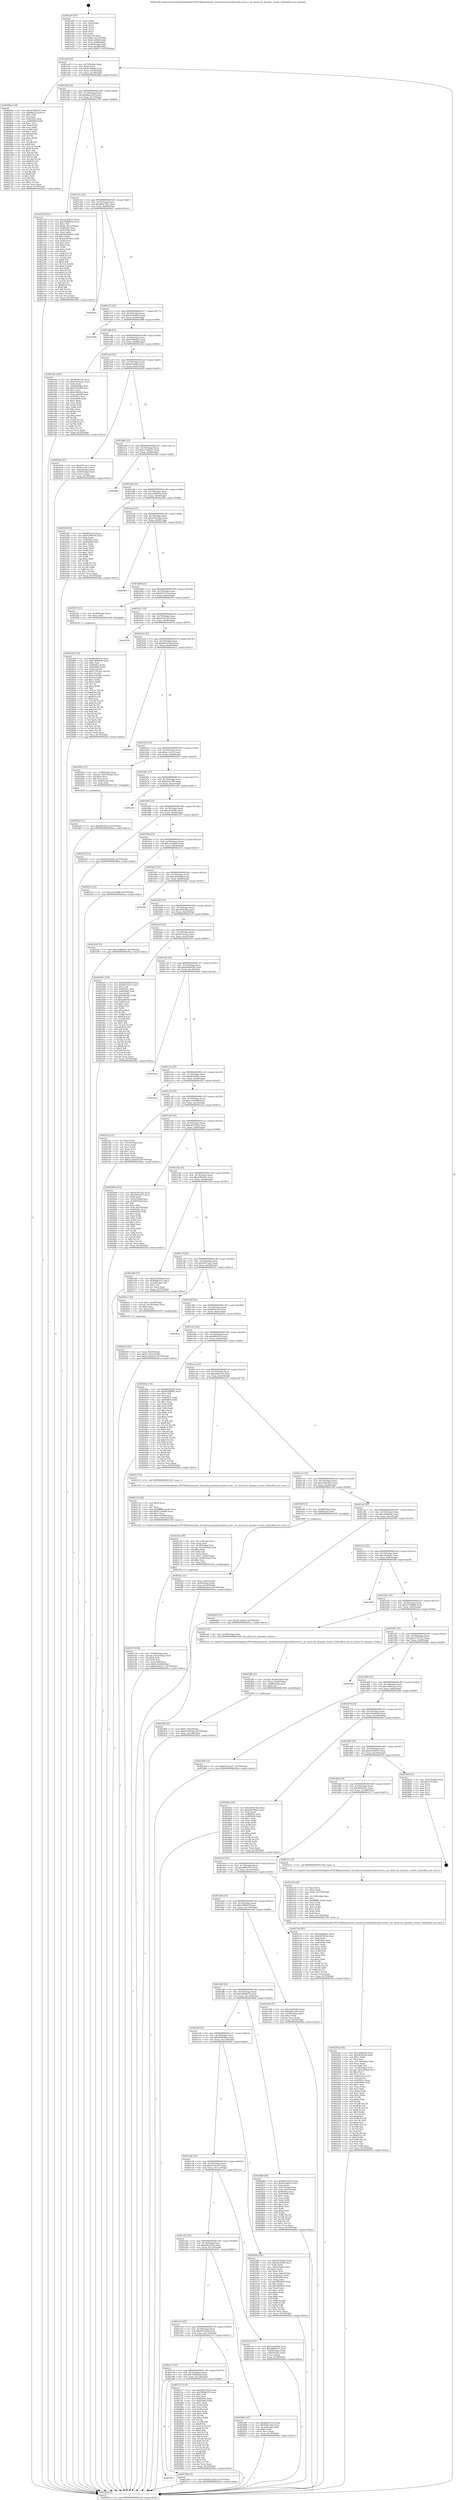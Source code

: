 digraph "0x401a00" {
  label = "0x401a00 (/mnt/c/Users/mathe/Desktop/tcc/POCII/binaries/extr_linuxdriversiioindustrialio-event.c_iio_check_for_dynamic_events_Final-ollvm.out::main(0))"
  labelloc = "t"
  node[shape=record]

  Entry [label="",width=0.3,height=0.3,shape=circle,fillcolor=black,style=filled]
  "0x401a2f" [label="{
     0x401a2f [23]\l
     | [instrs]\l
     &nbsp;&nbsp;0x401a2f \<+3\>: mov -0x70(%rbp),%eax\l
     &nbsp;&nbsp;0x401a32 \<+2\>: mov %eax,%ecx\l
     &nbsp;&nbsp;0x401a34 \<+6\>: sub $0x813c6bf5,%ecx\l
     &nbsp;&nbsp;0x401a3a \<+3\>: mov %eax,-0x74(%rbp)\l
     &nbsp;&nbsp;0x401a3d \<+3\>: mov %ecx,-0x78(%rbp)\l
     &nbsp;&nbsp;0x401a40 \<+6\>: je 00000000004026be \<main+0xcbe\>\l
  }"]
  "0x4026be" [label="{
     0x4026be [134]\l
     | [instrs]\l
     &nbsp;&nbsp;0x4026be \<+5\>: mov $0xa5348e37,%eax\l
     &nbsp;&nbsp;0x4026c3 \<+5\>: mov $0x88a2ca3f,%ecx\l
     &nbsp;&nbsp;0x4026c8 \<+2\>: mov $0x1,%dl\l
     &nbsp;&nbsp;0x4026ca \<+2\>: xor %esi,%esi\l
     &nbsp;&nbsp;0x4026cc \<+7\>: mov 0x40505c,%edi\l
     &nbsp;&nbsp;0x4026d3 \<+8\>: mov 0x405060,%r8d\l
     &nbsp;&nbsp;0x4026db \<+3\>: sub $0x1,%esi\l
     &nbsp;&nbsp;0x4026de \<+3\>: mov %edi,%r9d\l
     &nbsp;&nbsp;0x4026e1 \<+3\>: add %esi,%r9d\l
     &nbsp;&nbsp;0x4026e4 \<+4\>: imul %r9d,%edi\l
     &nbsp;&nbsp;0x4026e8 \<+3\>: and $0x1,%edi\l
     &nbsp;&nbsp;0x4026eb \<+3\>: cmp $0x0,%edi\l
     &nbsp;&nbsp;0x4026ee \<+4\>: sete %r10b\l
     &nbsp;&nbsp;0x4026f2 \<+4\>: cmp $0xa,%r8d\l
     &nbsp;&nbsp;0x4026f6 \<+4\>: setl %r11b\l
     &nbsp;&nbsp;0x4026fa \<+3\>: mov %r10b,%bl\l
     &nbsp;&nbsp;0x4026fd \<+3\>: xor $0xff,%bl\l
     &nbsp;&nbsp;0x402700 \<+3\>: mov %r11b,%r14b\l
     &nbsp;&nbsp;0x402703 \<+4\>: xor $0xff,%r14b\l
     &nbsp;&nbsp;0x402707 \<+3\>: xor $0x1,%dl\l
     &nbsp;&nbsp;0x40270a \<+3\>: mov %bl,%r15b\l
     &nbsp;&nbsp;0x40270d \<+4\>: and $0xff,%r15b\l
     &nbsp;&nbsp;0x402711 \<+3\>: and %dl,%r10b\l
     &nbsp;&nbsp;0x402714 \<+3\>: mov %r14b,%r12b\l
     &nbsp;&nbsp;0x402717 \<+4\>: and $0xff,%r12b\l
     &nbsp;&nbsp;0x40271b \<+3\>: and %dl,%r11b\l
     &nbsp;&nbsp;0x40271e \<+3\>: or %r10b,%r15b\l
     &nbsp;&nbsp;0x402721 \<+3\>: or %r11b,%r12b\l
     &nbsp;&nbsp;0x402724 \<+3\>: xor %r12b,%r15b\l
     &nbsp;&nbsp;0x402727 \<+3\>: or %r14b,%bl\l
     &nbsp;&nbsp;0x40272a \<+3\>: xor $0xff,%bl\l
     &nbsp;&nbsp;0x40272d \<+3\>: or $0x1,%dl\l
     &nbsp;&nbsp;0x402730 \<+2\>: and %dl,%bl\l
     &nbsp;&nbsp;0x402732 \<+3\>: or %bl,%r15b\l
     &nbsp;&nbsp;0x402735 \<+4\>: test $0x1,%r15b\l
     &nbsp;&nbsp;0x402739 \<+3\>: cmovne %ecx,%eax\l
     &nbsp;&nbsp;0x40273c \<+3\>: mov %eax,-0x70(%rbp)\l
     &nbsp;&nbsp;0x40273f \<+5\>: jmp 00000000004029ca \<main+0xfca\>\l
  }"]
  "0x401a46" [label="{
     0x401a46 [22]\l
     | [instrs]\l
     &nbsp;&nbsp;0x401a46 \<+5\>: jmp 0000000000401a4b \<main+0x4b\>\l
     &nbsp;&nbsp;0x401a4b \<+3\>: mov -0x74(%rbp),%eax\l
     &nbsp;&nbsp;0x401a4e \<+5\>: sub $0x88a2ca3f,%eax\l
     &nbsp;&nbsp;0x401a53 \<+3\>: mov %eax,-0x7c(%rbp)\l
     &nbsp;&nbsp;0x401a56 \<+6\>: je 0000000000402744 \<main+0xd44\>\l
  }"]
  Exit [label="",width=0.3,height=0.3,shape=circle,fillcolor=black,style=filled,peripheries=2]
  "0x402744" [label="{
     0x402744 [151]\l
     | [instrs]\l
     &nbsp;&nbsp;0x402744 \<+5\>: mov $0xa5348e37,%eax\l
     &nbsp;&nbsp;0x402749 \<+5\>: mov $0x7bd845ed,%ecx\l
     &nbsp;&nbsp;0x40274e \<+2\>: mov $0x1,%dl\l
     &nbsp;&nbsp;0x402750 \<+7\>: movl $0x0,-0x3c(%rbp)\l
     &nbsp;&nbsp;0x402757 \<+7\>: mov 0x40505c,%esi\l
     &nbsp;&nbsp;0x40275e \<+7\>: mov 0x405060,%edi\l
     &nbsp;&nbsp;0x402765 \<+3\>: mov %esi,%r8d\l
     &nbsp;&nbsp;0x402768 \<+7\>: add $0xda393484,%r8d\l
     &nbsp;&nbsp;0x40276f \<+4\>: sub $0x1,%r8d\l
     &nbsp;&nbsp;0x402773 \<+7\>: sub $0xda393484,%r8d\l
     &nbsp;&nbsp;0x40277a \<+4\>: imul %r8d,%esi\l
     &nbsp;&nbsp;0x40277e \<+3\>: and $0x1,%esi\l
     &nbsp;&nbsp;0x402781 \<+3\>: cmp $0x0,%esi\l
     &nbsp;&nbsp;0x402784 \<+4\>: sete %r9b\l
     &nbsp;&nbsp;0x402788 \<+3\>: cmp $0xa,%edi\l
     &nbsp;&nbsp;0x40278b \<+4\>: setl %r10b\l
     &nbsp;&nbsp;0x40278f \<+3\>: mov %r9b,%r11b\l
     &nbsp;&nbsp;0x402792 \<+4\>: xor $0xff,%r11b\l
     &nbsp;&nbsp;0x402796 \<+3\>: mov %r10b,%bl\l
     &nbsp;&nbsp;0x402799 \<+3\>: xor $0xff,%bl\l
     &nbsp;&nbsp;0x40279c \<+3\>: xor $0x0,%dl\l
     &nbsp;&nbsp;0x40279f \<+3\>: mov %r11b,%r14b\l
     &nbsp;&nbsp;0x4027a2 \<+4\>: and $0x0,%r14b\l
     &nbsp;&nbsp;0x4027a6 \<+3\>: and %dl,%r9b\l
     &nbsp;&nbsp;0x4027a9 \<+3\>: mov %bl,%r15b\l
     &nbsp;&nbsp;0x4027ac \<+4\>: and $0x0,%r15b\l
     &nbsp;&nbsp;0x4027b0 \<+3\>: and %dl,%r10b\l
     &nbsp;&nbsp;0x4027b3 \<+3\>: or %r9b,%r14b\l
     &nbsp;&nbsp;0x4027b6 \<+3\>: or %r10b,%r15b\l
     &nbsp;&nbsp;0x4027b9 \<+3\>: xor %r15b,%r14b\l
     &nbsp;&nbsp;0x4027bc \<+3\>: or %bl,%r11b\l
     &nbsp;&nbsp;0x4027bf \<+4\>: xor $0xff,%r11b\l
     &nbsp;&nbsp;0x4027c3 \<+3\>: or $0x0,%dl\l
     &nbsp;&nbsp;0x4027c6 \<+3\>: and %dl,%r11b\l
     &nbsp;&nbsp;0x4027c9 \<+3\>: or %r11b,%r14b\l
     &nbsp;&nbsp;0x4027cc \<+4\>: test $0x1,%r14b\l
     &nbsp;&nbsp;0x4027d0 \<+3\>: cmovne %ecx,%eax\l
     &nbsp;&nbsp;0x4027d3 \<+3\>: mov %eax,-0x70(%rbp)\l
     &nbsp;&nbsp;0x4027d6 \<+5\>: jmp 00000000004029ca \<main+0xfca\>\l
  }"]
  "0x401a5c" [label="{
     0x401a5c [22]\l
     | [instrs]\l
     &nbsp;&nbsp;0x401a5c \<+5\>: jmp 0000000000401a61 \<main+0x61\>\l
     &nbsp;&nbsp;0x401a61 \<+3\>: mov -0x74(%rbp),%eax\l
     &nbsp;&nbsp;0x401a64 \<+5\>: sub $0x89a471b3,%eax\l
     &nbsp;&nbsp;0x401a69 \<+3\>: mov %eax,-0x80(%rbp)\l
     &nbsp;&nbsp;0x401a6c \<+6\>: je 00000000004026a1 \<main+0xca1\>\l
  }"]
  "0x401e8c" [label="{
     0x401e8c\l
  }", style=dashed]
  "0x4026a1" [label="{
     0x4026a1\l
  }", style=dashed]
  "0x401a72" [label="{
     0x401a72 [25]\l
     | [instrs]\l
     &nbsp;&nbsp;0x401a72 \<+5\>: jmp 0000000000401a77 \<main+0x77\>\l
     &nbsp;&nbsp;0x401a77 \<+3\>: mov -0x74(%rbp),%eax\l
     &nbsp;&nbsp;0x401a7a \<+5\>: sub $0x8b394916,%eax\l
     &nbsp;&nbsp;0x401a7f \<+6\>: mov %eax,-0x84(%rbp)\l
     &nbsp;&nbsp;0x401a85 \<+6\>: je 0000000000402998 \<main+0xf98\>\l
  }"]
  "0x4027db" [label="{
     0x4027db [12]\l
     | [instrs]\l
     &nbsp;&nbsp;0x4027db \<+7\>: movl $0x6f12c829,-0x70(%rbp)\l
     &nbsp;&nbsp;0x4027e2 \<+5\>: jmp 00000000004029ca \<main+0xfca\>\l
  }"]
  "0x402998" [label="{
     0x402998\l
  }", style=dashed]
  "0x401a8b" [label="{
     0x401a8b [25]\l
     | [instrs]\l
     &nbsp;&nbsp;0x401a8b \<+5\>: jmp 0000000000401a90 \<main+0x90\>\l
     &nbsp;&nbsp;0x401a90 \<+3\>: mov -0x74(%rbp),%eax\l
     &nbsp;&nbsp;0x401a93 \<+5\>: sub $0x910963d5,%eax\l
     &nbsp;&nbsp;0x401a98 \<+6\>: mov %eax,-0x88(%rbp)\l
     &nbsp;&nbsp;0x401a9e \<+6\>: je 000000000040234e \<main+0x94e\>\l
  }"]
  "0x401e73" [label="{
     0x401e73 [25]\l
     | [instrs]\l
     &nbsp;&nbsp;0x401e73 \<+5\>: jmp 0000000000401e78 \<main+0x478\>\l
     &nbsp;&nbsp;0x401e78 \<+3\>: mov -0x74(%rbp),%eax\l
     &nbsp;&nbsp;0x401e7b \<+5\>: sub $0x7bd845ed,%eax\l
     &nbsp;&nbsp;0x401e80 \<+6\>: mov %eax,-0x128(%rbp)\l
     &nbsp;&nbsp;0x401e86 \<+6\>: je 00000000004027db \<main+0xddb\>\l
  }"]
  "0x40234e" [label="{
     0x40234e [104]\l
     | [instrs]\l
     &nbsp;&nbsp;0x40234e \<+5\>: mov $0xf6042ce9,%eax\l
     &nbsp;&nbsp;0x402353 \<+5\>: mov $0x25605c2e,%ecx\l
     &nbsp;&nbsp;0x402358 \<+2\>: xor %edx,%edx\l
     &nbsp;&nbsp;0x40235a \<+3\>: mov -0x64(%rbp),%esi\l
     &nbsp;&nbsp;0x40235d \<+6\>: add $0xd7482fc9,%esi\l
     &nbsp;&nbsp;0x402363 \<+3\>: add $0x1,%esi\l
     &nbsp;&nbsp;0x402366 \<+6\>: sub $0xd7482fc9,%esi\l
     &nbsp;&nbsp;0x40236c \<+3\>: mov %esi,-0x64(%rbp)\l
     &nbsp;&nbsp;0x40236f \<+7\>: mov 0x40505c,%esi\l
     &nbsp;&nbsp;0x402376 \<+7\>: mov 0x405060,%edi\l
     &nbsp;&nbsp;0x40237d \<+3\>: sub $0x1,%edx\l
     &nbsp;&nbsp;0x402380 \<+3\>: mov %esi,%r8d\l
     &nbsp;&nbsp;0x402383 \<+3\>: add %edx,%r8d\l
     &nbsp;&nbsp;0x402386 \<+4\>: imul %r8d,%esi\l
     &nbsp;&nbsp;0x40238a \<+3\>: and $0x1,%esi\l
     &nbsp;&nbsp;0x40238d \<+3\>: cmp $0x0,%esi\l
     &nbsp;&nbsp;0x402390 \<+4\>: sete %r9b\l
     &nbsp;&nbsp;0x402394 \<+3\>: cmp $0xa,%edi\l
     &nbsp;&nbsp;0x402397 \<+4\>: setl %r10b\l
     &nbsp;&nbsp;0x40239b \<+3\>: mov %r9b,%r11b\l
     &nbsp;&nbsp;0x40239e \<+3\>: and %r10b,%r11b\l
     &nbsp;&nbsp;0x4023a1 \<+3\>: xor %r10b,%r9b\l
     &nbsp;&nbsp;0x4023a4 \<+3\>: or %r9b,%r11b\l
     &nbsp;&nbsp;0x4023a7 \<+4\>: test $0x1,%r11b\l
     &nbsp;&nbsp;0x4023ab \<+3\>: cmovne %ecx,%eax\l
     &nbsp;&nbsp;0x4023ae \<+3\>: mov %eax,-0x70(%rbp)\l
     &nbsp;&nbsp;0x4023b1 \<+5\>: jmp 00000000004029ca \<main+0xfca\>\l
  }"]
  "0x401aa4" [label="{
     0x401aa4 [25]\l
     | [instrs]\l
     &nbsp;&nbsp;0x401aa4 \<+5\>: jmp 0000000000401aa9 \<main+0xa9\>\l
     &nbsp;&nbsp;0x401aa9 \<+3\>: mov -0x74(%rbp),%eax\l
     &nbsp;&nbsp;0x401aac \<+5\>: sub $0x9a16d5fe,%eax\l
     &nbsp;&nbsp;0x401ab1 \<+6\>: mov %eax,-0x8c(%rbp)\l
     &nbsp;&nbsp;0x401ab7 \<+6\>: je 0000000000402428 \<main+0xa28\>\l
  }"]
  "0x4027e7" [label="{
     0x4027e7 [134]\l
     | [instrs]\l
     &nbsp;&nbsp;0x4027e7 \<+5\>: mov $0xbbe5192d,%eax\l
     &nbsp;&nbsp;0x4027ec \<+5\>: mov $0x58fd0d7b,%ecx\l
     &nbsp;&nbsp;0x4027f1 \<+2\>: mov $0x1,%dl\l
     &nbsp;&nbsp;0x4027f3 \<+2\>: xor %esi,%esi\l
     &nbsp;&nbsp;0x4027f5 \<+7\>: mov 0x40505c,%edi\l
     &nbsp;&nbsp;0x4027fc \<+8\>: mov 0x405060,%r8d\l
     &nbsp;&nbsp;0x402804 \<+3\>: sub $0x1,%esi\l
     &nbsp;&nbsp;0x402807 \<+3\>: mov %edi,%r9d\l
     &nbsp;&nbsp;0x40280a \<+3\>: add %esi,%r9d\l
     &nbsp;&nbsp;0x40280d \<+4\>: imul %r9d,%edi\l
     &nbsp;&nbsp;0x402811 \<+3\>: and $0x1,%edi\l
     &nbsp;&nbsp;0x402814 \<+3\>: cmp $0x0,%edi\l
     &nbsp;&nbsp;0x402817 \<+4\>: sete %r10b\l
     &nbsp;&nbsp;0x40281b \<+4\>: cmp $0xa,%r8d\l
     &nbsp;&nbsp;0x40281f \<+4\>: setl %r11b\l
     &nbsp;&nbsp;0x402823 \<+3\>: mov %r10b,%bl\l
     &nbsp;&nbsp;0x402826 \<+3\>: xor $0xff,%bl\l
     &nbsp;&nbsp;0x402829 \<+3\>: mov %r11b,%r14b\l
     &nbsp;&nbsp;0x40282c \<+4\>: xor $0xff,%r14b\l
     &nbsp;&nbsp;0x402830 \<+3\>: xor $0x0,%dl\l
     &nbsp;&nbsp;0x402833 \<+3\>: mov %bl,%r15b\l
     &nbsp;&nbsp;0x402836 \<+4\>: and $0x0,%r15b\l
     &nbsp;&nbsp;0x40283a \<+3\>: and %dl,%r10b\l
     &nbsp;&nbsp;0x40283d \<+3\>: mov %r14b,%r12b\l
     &nbsp;&nbsp;0x402840 \<+4\>: and $0x0,%r12b\l
     &nbsp;&nbsp;0x402844 \<+3\>: and %dl,%r11b\l
     &nbsp;&nbsp;0x402847 \<+3\>: or %r10b,%r15b\l
     &nbsp;&nbsp;0x40284a \<+3\>: or %r11b,%r12b\l
     &nbsp;&nbsp;0x40284d \<+3\>: xor %r12b,%r15b\l
     &nbsp;&nbsp;0x402850 \<+3\>: or %r14b,%bl\l
     &nbsp;&nbsp;0x402853 \<+3\>: xor $0xff,%bl\l
     &nbsp;&nbsp;0x402856 \<+3\>: or $0x0,%dl\l
     &nbsp;&nbsp;0x402859 \<+2\>: and %dl,%bl\l
     &nbsp;&nbsp;0x40285b \<+3\>: or %bl,%r15b\l
     &nbsp;&nbsp;0x40285e \<+4\>: test $0x1,%r15b\l
     &nbsp;&nbsp;0x402862 \<+3\>: cmovne %ecx,%eax\l
     &nbsp;&nbsp;0x402865 \<+3\>: mov %eax,-0x70(%rbp)\l
     &nbsp;&nbsp;0x402868 \<+5\>: jmp 00000000004029ca \<main+0xfca\>\l
  }"]
  "0x402428" [label="{
     0x402428 [27]\l
     | [instrs]\l
     &nbsp;&nbsp;0x402428 \<+5\>: mov $0xd47ca1e1,%eax\l
     &nbsp;&nbsp;0x40242d \<+5\>: mov $0xbc1ccfc3,%ecx\l
     &nbsp;&nbsp;0x402432 \<+3\>: mov -0x6c(%rbp),%edx\l
     &nbsp;&nbsp;0x402435 \<+3\>: cmp -0x50(%rbp),%edx\l
     &nbsp;&nbsp;0x402438 \<+3\>: cmovl %ecx,%eax\l
     &nbsp;&nbsp;0x40243b \<+3\>: mov %eax,-0x70(%rbp)\l
     &nbsp;&nbsp;0x40243e \<+5\>: jmp 00000000004029ca \<main+0xfca\>\l
  }"]
  "0x401abd" [label="{
     0x401abd [25]\l
     | [instrs]\l
     &nbsp;&nbsp;0x401abd \<+5\>: jmp 0000000000401ac2 \<main+0xc2\>\l
     &nbsp;&nbsp;0x401ac2 \<+3\>: mov -0x74(%rbp),%eax\l
     &nbsp;&nbsp;0x401ac5 \<+5\>: sub $0xa5348e37,%eax\l
     &nbsp;&nbsp;0x401aca \<+6\>: mov %eax,-0x90(%rbp)\l
     &nbsp;&nbsp;0x401ad0 \<+6\>: je 00000000004029b0 \<main+0xfb0\>\l
  }"]
  "0x4025fd" [label="{
     0x4025fd [152]\l
     | [instrs]\l
     &nbsp;&nbsp;0x4025fd \<+5\>: mov $0x8b394916,%ecx\l
     &nbsp;&nbsp;0x402602 \<+5\>: mov $0x1b0fe8e6,%edx\l
     &nbsp;&nbsp;0x402607 \<+3\>: mov $0x1,%sil\l
     &nbsp;&nbsp;0x40260a \<+8\>: mov 0x40505c,%r8d\l
     &nbsp;&nbsp;0x402612 \<+8\>: mov 0x405060,%r9d\l
     &nbsp;&nbsp;0x40261a \<+3\>: mov %r8d,%r10d\l
     &nbsp;&nbsp;0x40261d \<+7\>: add $0x237d79a3,%r10d\l
     &nbsp;&nbsp;0x402624 \<+4\>: sub $0x1,%r10d\l
     &nbsp;&nbsp;0x402628 \<+7\>: sub $0x237d79a3,%r10d\l
     &nbsp;&nbsp;0x40262f \<+4\>: imul %r10d,%r8d\l
     &nbsp;&nbsp;0x402633 \<+4\>: and $0x1,%r8d\l
     &nbsp;&nbsp;0x402637 \<+4\>: cmp $0x0,%r8d\l
     &nbsp;&nbsp;0x40263b \<+4\>: sete %r11b\l
     &nbsp;&nbsp;0x40263f \<+4\>: cmp $0xa,%r9d\l
     &nbsp;&nbsp;0x402643 \<+3\>: setl %bl\l
     &nbsp;&nbsp;0x402646 \<+3\>: mov %r11b,%r14b\l
     &nbsp;&nbsp;0x402649 \<+4\>: xor $0xff,%r14b\l
     &nbsp;&nbsp;0x40264d \<+3\>: mov %bl,%r15b\l
     &nbsp;&nbsp;0x402650 \<+4\>: xor $0xff,%r15b\l
     &nbsp;&nbsp;0x402654 \<+4\>: xor $0x0,%sil\l
     &nbsp;&nbsp;0x402658 \<+3\>: mov %r14b,%r12b\l
     &nbsp;&nbsp;0x40265b \<+4\>: and $0x0,%r12b\l
     &nbsp;&nbsp;0x40265f \<+3\>: and %sil,%r11b\l
     &nbsp;&nbsp;0x402662 \<+3\>: mov %r15b,%r13b\l
     &nbsp;&nbsp;0x402665 \<+4\>: and $0x0,%r13b\l
     &nbsp;&nbsp;0x402669 \<+3\>: and %sil,%bl\l
     &nbsp;&nbsp;0x40266c \<+3\>: or %r11b,%r12b\l
     &nbsp;&nbsp;0x40266f \<+3\>: or %bl,%r13b\l
     &nbsp;&nbsp;0x402672 \<+3\>: xor %r13b,%r12b\l
     &nbsp;&nbsp;0x402675 \<+3\>: or %r15b,%r14b\l
     &nbsp;&nbsp;0x402678 \<+4\>: xor $0xff,%r14b\l
     &nbsp;&nbsp;0x40267c \<+4\>: or $0x0,%sil\l
     &nbsp;&nbsp;0x402680 \<+3\>: and %sil,%r14b\l
     &nbsp;&nbsp;0x402683 \<+3\>: or %r14b,%r12b\l
     &nbsp;&nbsp;0x402686 \<+4\>: test $0x1,%r12b\l
     &nbsp;&nbsp;0x40268a \<+3\>: cmovne %edx,%ecx\l
     &nbsp;&nbsp;0x40268d \<+3\>: mov %ecx,-0x70(%rbp)\l
     &nbsp;&nbsp;0x402690 \<+5\>: jmp 00000000004029ca \<main+0xfca\>\l
  }"]
  "0x4029b0" [label="{
     0x4029b0\l
  }", style=dashed]
  "0x401ad6" [label="{
     0x401ad6 [25]\l
     | [instrs]\l
     &nbsp;&nbsp;0x401ad6 \<+5\>: jmp 0000000000401adb \<main+0xdb\>\l
     &nbsp;&nbsp;0x401adb \<+3\>: mov -0x74(%rbp),%eax\l
     &nbsp;&nbsp;0x401ade \<+5\>: sub $0xa598901b,%eax\l
     &nbsp;&nbsp;0x401ae3 \<+6\>: mov %eax,-0x94(%rbp)\l
     &nbsp;&nbsp;0x401ae9 \<+6\>: je 00000000004022fb \<main+0x8fb\>\l
  }"]
  "0x40245e" [label="{
     0x40245e [12]\l
     | [instrs]\l
     &nbsp;&nbsp;0x40245e \<+7\>: movl $0xf99505cf,-0x70(%rbp)\l
     &nbsp;&nbsp;0x402465 \<+5\>: jmp 00000000004029ca \<main+0xfca\>\l
  }"]
  "0x4022fb" [label="{
     0x4022fb [83]\l
     | [instrs]\l
     &nbsp;&nbsp;0x4022fb \<+5\>: mov $0xf6042ce9,%eax\l
     &nbsp;&nbsp;0x402300 \<+5\>: mov $0x910963d5,%ecx\l
     &nbsp;&nbsp;0x402305 \<+2\>: xor %edx,%edx\l
     &nbsp;&nbsp;0x402307 \<+7\>: mov 0x40505c,%esi\l
     &nbsp;&nbsp;0x40230e \<+7\>: mov 0x405060,%edi\l
     &nbsp;&nbsp;0x402315 \<+3\>: sub $0x1,%edx\l
     &nbsp;&nbsp;0x402318 \<+3\>: mov %esi,%r8d\l
     &nbsp;&nbsp;0x40231b \<+3\>: add %edx,%r8d\l
     &nbsp;&nbsp;0x40231e \<+4\>: imul %r8d,%esi\l
     &nbsp;&nbsp;0x402322 \<+3\>: and $0x1,%esi\l
     &nbsp;&nbsp;0x402325 \<+3\>: cmp $0x0,%esi\l
     &nbsp;&nbsp;0x402328 \<+4\>: sete %r9b\l
     &nbsp;&nbsp;0x40232c \<+3\>: cmp $0xa,%edi\l
     &nbsp;&nbsp;0x40232f \<+4\>: setl %r10b\l
     &nbsp;&nbsp;0x402333 \<+3\>: mov %r9b,%r11b\l
     &nbsp;&nbsp;0x402336 \<+3\>: and %r10b,%r11b\l
     &nbsp;&nbsp;0x402339 \<+3\>: xor %r10b,%r9b\l
     &nbsp;&nbsp;0x40233c \<+3\>: or %r9b,%r11b\l
     &nbsp;&nbsp;0x40233f \<+4\>: test $0x1,%r11b\l
     &nbsp;&nbsp;0x402343 \<+3\>: cmovne %ecx,%eax\l
     &nbsp;&nbsp;0x402346 \<+3\>: mov %eax,-0x70(%rbp)\l
     &nbsp;&nbsp;0x402349 \<+5\>: jmp 00000000004029ca \<main+0xfca\>\l
  }"]
  "0x401aef" [label="{
     0x401aef [25]\l
     | [instrs]\l
     &nbsp;&nbsp;0x401aef \<+5\>: jmp 0000000000401af4 \<main+0xf4\>\l
     &nbsp;&nbsp;0x401af4 \<+3\>: mov -0x74(%rbp),%eax\l
     &nbsp;&nbsp;0x401af7 \<+5\>: sub $0xa83913b2,%eax\l
     &nbsp;&nbsp;0x401afc \<+6\>: mov %eax,-0x98(%rbp)\l
     &nbsp;&nbsp;0x401b02 \<+6\>: je 00000000004028f3 \<main+0xef3\>\l
  }"]
  "0x40240f" [label="{
     0x40240f [25]\l
     | [instrs]\l
     &nbsp;&nbsp;0x40240f \<+7\>: movl $0x0,-0x6c(%rbp)\l
     &nbsp;&nbsp;0x402416 \<+7\>: movl $0x9a16d5fe,-0x70(%rbp)\l
     &nbsp;&nbsp;0x40241d \<+6\>: mov %eax,-0x138(%rbp)\l
     &nbsp;&nbsp;0x402423 \<+5\>: jmp 00000000004029ca \<main+0xfca\>\l
  }"]
  "0x4028f3" [label="{
     0x4028f3\l
  }", style=dashed]
  "0x401b08" [label="{
     0x401b08 [25]\l
     | [instrs]\l
     &nbsp;&nbsp;0x401b08 \<+5\>: jmp 0000000000401b0d \<main+0x10d\>\l
     &nbsp;&nbsp;0x401b0d \<+3\>: mov -0x74(%rbp),%eax\l
     &nbsp;&nbsp;0x401b10 \<+5\>: sub $0xb427e51e,%eax\l
     &nbsp;&nbsp;0x401b15 \<+6\>: mov %eax,-0x9c(%rbp)\l
     &nbsp;&nbsp;0x401b1b \<+6\>: je 00000000004025f1 \<main+0xbf1\>\l
  }"]
  "0x4023f8" [label="{
     0x4023f8 [23]\l
     | [instrs]\l
     &nbsp;&nbsp;0x4023f8 \<+10\>: movabs $0x4030b6,%rdi\l
     &nbsp;&nbsp;0x402402 \<+3\>: mov %eax,-0x68(%rbp)\l
     &nbsp;&nbsp;0x402405 \<+3\>: mov -0x68(%rbp),%esi\l
     &nbsp;&nbsp;0x402408 \<+2\>: mov $0x0,%al\l
     &nbsp;&nbsp;0x40240a \<+5\>: call 0000000000401040 \<printf@plt\>\l
     | [calls]\l
     &nbsp;&nbsp;0x401040 \{1\} (unknown)\l
  }"]
  "0x4025f1" [label="{
     0x4025f1 [12]\l
     | [instrs]\l
     &nbsp;&nbsp;0x4025f1 \<+4\>: mov -0x58(%rbp),%rax\l
     &nbsp;&nbsp;0x4025f5 \<+3\>: mov %rax,%rdi\l
     &nbsp;&nbsp;0x4025f8 \<+5\>: call 0000000000401030 \<free@plt\>\l
     | [calls]\l
     &nbsp;&nbsp;0x401030 \{1\} (unknown)\l
  }"]
  "0x401b21" [label="{
     0x401b21 [25]\l
     | [instrs]\l
     &nbsp;&nbsp;0x401b21 \<+5\>: jmp 0000000000401b26 \<main+0x126\>\l
     &nbsp;&nbsp;0x401b26 \<+3\>: mov -0x74(%rbp),%eax\l
     &nbsp;&nbsp;0x401b29 \<+5\>: sub $0xb9192a93,%eax\l
     &nbsp;&nbsp;0x401b2e \<+6\>: mov %eax,-0xa0(%rbp)\l
     &nbsp;&nbsp;0x401b34 \<+6\>: je 0000000000402979 \<main+0xf79\>\l
  }"]
  "0x40224a" [label="{
     0x40224a [165]\l
     | [instrs]\l
     &nbsp;&nbsp;0x40224a \<+5\>: mov $0x1dda8c0c,%ecx\l
     &nbsp;&nbsp;0x40224f \<+5\>: mov $0xcf43054a,%edx\l
     &nbsp;&nbsp;0x402254 \<+3\>: mov $0x1,%r8b\l
     &nbsp;&nbsp;0x402257 \<+2\>: xor %esi,%esi\l
     &nbsp;&nbsp;0x402259 \<+6\>: mov -0x134(%rbp),%edi\l
     &nbsp;&nbsp;0x40225f \<+3\>: imul %eax,%edi\l
     &nbsp;&nbsp;0x402262 \<+3\>: movslq %edi,%r9\l
     &nbsp;&nbsp;0x402265 \<+4\>: mov -0x58(%rbp),%r10\l
     &nbsp;&nbsp;0x402269 \<+4\>: movslq -0x5c(%rbp),%r11\l
     &nbsp;&nbsp;0x40226d \<+4\>: shl $0x4,%r11\l
     &nbsp;&nbsp;0x402271 \<+3\>: add %r11,%r10\l
     &nbsp;&nbsp;0x402274 \<+4\>: mov 0x8(%r10),%r10\l
     &nbsp;&nbsp;0x402278 \<+3\>: mov %r9,(%r10)\l
     &nbsp;&nbsp;0x40227b \<+7\>: mov 0x40505c,%eax\l
     &nbsp;&nbsp;0x402282 \<+7\>: mov 0x405060,%edi\l
     &nbsp;&nbsp;0x402289 \<+3\>: sub $0x1,%esi\l
     &nbsp;&nbsp;0x40228c \<+2\>: mov %eax,%ebx\l
     &nbsp;&nbsp;0x40228e \<+2\>: add %esi,%ebx\l
     &nbsp;&nbsp;0x402290 \<+3\>: imul %ebx,%eax\l
     &nbsp;&nbsp;0x402293 \<+3\>: and $0x1,%eax\l
     &nbsp;&nbsp;0x402296 \<+3\>: cmp $0x0,%eax\l
     &nbsp;&nbsp;0x402299 \<+4\>: sete %r14b\l
     &nbsp;&nbsp;0x40229d \<+3\>: cmp $0xa,%edi\l
     &nbsp;&nbsp;0x4022a0 \<+4\>: setl %r15b\l
     &nbsp;&nbsp;0x4022a4 \<+3\>: mov %r14b,%r12b\l
     &nbsp;&nbsp;0x4022a7 \<+4\>: xor $0xff,%r12b\l
     &nbsp;&nbsp;0x4022ab \<+3\>: mov %r15b,%r13b\l
     &nbsp;&nbsp;0x4022ae \<+4\>: xor $0xff,%r13b\l
     &nbsp;&nbsp;0x4022b2 \<+4\>: xor $0x0,%r8b\l
     &nbsp;&nbsp;0x4022b6 \<+3\>: mov %r12b,%al\l
     &nbsp;&nbsp;0x4022b9 \<+2\>: and $0x0,%al\l
     &nbsp;&nbsp;0x4022bb \<+3\>: and %r8b,%r14b\l
     &nbsp;&nbsp;0x4022be \<+3\>: mov %r13b,%sil\l
     &nbsp;&nbsp;0x4022c1 \<+4\>: and $0x0,%sil\l
     &nbsp;&nbsp;0x4022c5 \<+3\>: and %r8b,%r15b\l
     &nbsp;&nbsp;0x4022c8 \<+3\>: or %r14b,%al\l
     &nbsp;&nbsp;0x4022cb \<+3\>: or %r15b,%sil\l
     &nbsp;&nbsp;0x4022ce \<+3\>: xor %sil,%al\l
     &nbsp;&nbsp;0x4022d1 \<+3\>: or %r13b,%r12b\l
     &nbsp;&nbsp;0x4022d4 \<+4\>: xor $0xff,%r12b\l
     &nbsp;&nbsp;0x4022d8 \<+4\>: or $0x0,%r8b\l
     &nbsp;&nbsp;0x4022dc \<+3\>: and %r8b,%r12b\l
     &nbsp;&nbsp;0x4022df \<+3\>: or %r12b,%al\l
     &nbsp;&nbsp;0x4022e2 \<+2\>: test $0x1,%al\l
     &nbsp;&nbsp;0x4022e4 \<+3\>: cmovne %edx,%ecx\l
     &nbsp;&nbsp;0x4022e7 \<+3\>: mov %ecx,-0x70(%rbp)\l
     &nbsp;&nbsp;0x4022ea \<+5\>: jmp 00000000004029ca \<main+0xfca\>\l
  }"]
  "0x402979" [label="{
     0x402979\l
  }", style=dashed]
  "0x401b3a" [label="{
     0x401b3a [25]\l
     | [instrs]\l
     &nbsp;&nbsp;0x401b3a \<+5\>: jmp 0000000000401b3f \<main+0x13f\>\l
     &nbsp;&nbsp;0x401b3f \<+3\>: mov -0x74(%rbp),%eax\l
     &nbsp;&nbsp;0x401b42 \<+5\>: sub $0xbbe5192d,%eax\l
     &nbsp;&nbsp;0x401b47 \<+6\>: mov %eax,-0xa4(%rbp)\l
     &nbsp;&nbsp;0x401b4d \<+6\>: je 00000000004029c3 \<main+0xfc3\>\l
  }"]
  "0x402216" [label="{
     0x402216 [52]\l
     | [instrs]\l
     &nbsp;&nbsp;0x402216 \<+2\>: xor %ecx,%ecx\l
     &nbsp;&nbsp;0x402218 \<+5\>: mov $0x2,%edx\l
     &nbsp;&nbsp;0x40221d \<+6\>: mov %edx,-0x130(%rbp)\l
     &nbsp;&nbsp;0x402223 \<+1\>: cltd\l
     &nbsp;&nbsp;0x402224 \<+6\>: mov -0x130(%rbp),%esi\l
     &nbsp;&nbsp;0x40222a \<+2\>: idiv %esi\l
     &nbsp;&nbsp;0x40222c \<+6\>: imul $0xfffffffe,%edx,%edx\l
     &nbsp;&nbsp;0x402232 \<+2\>: mov %ecx,%edi\l
     &nbsp;&nbsp;0x402234 \<+2\>: sub %edx,%edi\l
     &nbsp;&nbsp;0x402236 \<+2\>: mov %ecx,%edx\l
     &nbsp;&nbsp;0x402238 \<+3\>: sub $0x1,%edx\l
     &nbsp;&nbsp;0x40223b \<+2\>: add %edx,%edi\l
     &nbsp;&nbsp;0x40223d \<+2\>: sub %edi,%ecx\l
     &nbsp;&nbsp;0x40223f \<+6\>: mov %ecx,-0x134(%rbp)\l
     &nbsp;&nbsp;0x402245 \<+5\>: call 0000000000401160 \<next_i\>\l
     | [calls]\l
     &nbsp;&nbsp;0x401160 \{1\} (/mnt/c/Users/mathe/Desktop/tcc/POCII/binaries/extr_linuxdriversiioindustrialio-event.c_iio_check_for_dynamic_events_Final-ollvm.out::next_i)\l
  }"]
  "0x4029c3" [label="{
     0x4029c3\l
  }", style=dashed]
  "0x401b53" [label="{
     0x401b53 [25]\l
     | [instrs]\l
     &nbsp;&nbsp;0x401b53 \<+5\>: jmp 0000000000401b58 \<main+0x158\>\l
     &nbsp;&nbsp;0x401b58 \<+3\>: mov -0x74(%rbp),%eax\l
     &nbsp;&nbsp;0x401b5b \<+5\>: sub $0xbc1ccfc3,%eax\l
     &nbsp;&nbsp;0x401b60 \<+6\>: mov %eax,-0xa8(%rbp)\l
     &nbsp;&nbsp;0x401b66 \<+6\>: je 0000000000402443 \<main+0xa43\>\l
  }"]
  "0x40217d" [label="{
     0x40217d [38]\l
     | [instrs]\l
     &nbsp;&nbsp;0x40217d \<+4\>: mov -0x58(%rbp),%rsi\l
     &nbsp;&nbsp;0x402181 \<+4\>: movslq -0x5c(%rbp),%rdi\l
     &nbsp;&nbsp;0x402185 \<+4\>: shl $0x4,%rdi\l
     &nbsp;&nbsp;0x402189 \<+3\>: add %rdi,%rsi\l
     &nbsp;&nbsp;0x40218c \<+4\>: mov %rax,0x8(%rsi)\l
     &nbsp;&nbsp;0x402190 \<+7\>: movl $0x0,-0x64(%rbp)\l
     &nbsp;&nbsp;0x402197 \<+7\>: movl $0x653ea237,-0x70(%rbp)\l
     &nbsp;&nbsp;0x40219e \<+5\>: jmp 00000000004029ca \<main+0xfca\>\l
  }"]
  "0x402443" [label="{
     0x402443 [27]\l
     | [instrs]\l
     &nbsp;&nbsp;0x402443 \<+4\>: mov -0x58(%rbp),%rax\l
     &nbsp;&nbsp;0x402447 \<+4\>: movslq -0x6c(%rbp),%rcx\l
     &nbsp;&nbsp;0x40244b \<+4\>: shl $0x4,%rcx\l
     &nbsp;&nbsp;0x40244f \<+3\>: add %rcx,%rax\l
     &nbsp;&nbsp;0x402452 \<+4\>: mov 0x8(%rax),%rax\l
     &nbsp;&nbsp;0x402456 \<+3\>: mov %rax,%rdi\l
     &nbsp;&nbsp;0x402459 \<+5\>: call 0000000000401030 \<free@plt\>\l
     | [calls]\l
     &nbsp;&nbsp;0x401030 \{1\} (unknown)\l
  }"]
  "0x401b6c" [label="{
     0x401b6c [25]\l
     | [instrs]\l
     &nbsp;&nbsp;0x401b6c \<+5\>: jmp 0000000000401b71 \<main+0x171\>\l
     &nbsp;&nbsp;0x401b71 \<+3\>: mov -0x74(%rbp),%eax\l
     &nbsp;&nbsp;0x401b74 \<+5\>: sub $0xbfe6c349,%eax\l
     &nbsp;&nbsp;0x401b79 \<+6\>: mov %eax,-0xac(%rbp)\l
     &nbsp;&nbsp;0x401b7f \<+6\>: je 0000000000401eb1 \<main+0x4b1\>\l
  }"]
  "0x40214c" [label="{
     0x40214c [49]\l
     | [instrs]\l
     &nbsp;&nbsp;0x40214c \<+6\>: mov -0x12c(%rbp),%ecx\l
     &nbsp;&nbsp;0x402152 \<+3\>: imul %eax,%ecx\l
     &nbsp;&nbsp;0x402155 \<+4\>: mov -0x58(%rbp),%rsi\l
     &nbsp;&nbsp;0x402159 \<+4\>: movslq -0x5c(%rbp),%rdi\l
     &nbsp;&nbsp;0x40215d \<+4\>: shl $0x4,%rdi\l
     &nbsp;&nbsp;0x402161 \<+3\>: add %rdi,%rsi\l
     &nbsp;&nbsp;0x402164 \<+2\>: mov %ecx,(%rsi)\l
     &nbsp;&nbsp;0x402166 \<+7\>: movl $0x1,-0x60(%rbp)\l
     &nbsp;&nbsp;0x40216d \<+4\>: movslq -0x60(%rbp),%rsi\l
     &nbsp;&nbsp;0x402171 \<+4\>: shl $0x3,%rsi\l
     &nbsp;&nbsp;0x402175 \<+3\>: mov %rsi,%rdi\l
     &nbsp;&nbsp;0x402178 \<+5\>: call 0000000000401050 \<malloc@plt\>\l
     | [calls]\l
     &nbsp;&nbsp;0x401050 \{1\} (unknown)\l
  }"]
  "0x401eb1" [label="{
     0x401eb1\l
  }", style=dashed]
  "0x401b85" [label="{
     0x401b85 [25]\l
     | [instrs]\l
     &nbsp;&nbsp;0x401b85 \<+5\>: jmp 0000000000401b8a \<main+0x18a\>\l
     &nbsp;&nbsp;0x401b8a \<+3\>: mov -0x74(%rbp),%eax\l
     &nbsp;&nbsp;0x401b8d \<+5\>: sub $0xc6caf540,%eax\l
     &nbsp;&nbsp;0x401b92 \<+6\>: mov %eax,-0xb0(%rbp)\l
     &nbsp;&nbsp;0x401b98 \<+6\>: je 0000000000402555 \<main+0xb55\>\l
  }"]
  "0x402124" [label="{
     0x402124 [40]\l
     | [instrs]\l
     &nbsp;&nbsp;0x402124 \<+5\>: mov $0x2,%ecx\l
     &nbsp;&nbsp;0x402129 \<+1\>: cltd\l
     &nbsp;&nbsp;0x40212a \<+2\>: idiv %ecx\l
     &nbsp;&nbsp;0x40212c \<+6\>: imul $0xfffffffe,%edx,%ecx\l
     &nbsp;&nbsp;0x402132 \<+6\>: add $0x452c09b9,%ecx\l
     &nbsp;&nbsp;0x402138 \<+3\>: add $0x1,%ecx\l
     &nbsp;&nbsp;0x40213b \<+6\>: sub $0x452c09b9,%ecx\l
     &nbsp;&nbsp;0x402141 \<+6\>: mov %ecx,-0x12c(%rbp)\l
     &nbsp;&nbsp;0x402147 \<+5\>: call 0000000000401160 \<next_i\>\l
     | [calls]\l
     &nbsp;&nbsp;0x401160 \{1\} (/mnt/c/Users/mathe/Desktop/tcc/POCII/binaries/extr_linuxdriversiioindustrialio-event.c_iio_check_for_dynamic_events_Final-ollvm.out::next_i)\l
  }"]
  "0x402555" [label="{
     0x402555 [12]\l
     | [instrs]\l
     &nbsp;&nbsp;0x402555 \<+7\>: movl $0x9a16d5fe,-0x70(%rbp)\l
     &nbsp;&nbsp;0x40255c \<+5\>: jmp 00000000004029ca \<main+0xfca\>\l
  }"]
  "0x401b9e" [label="{
     0x401b9e [25]\l
     | [instrs]\l
     &nbsp;&nbsp;0x401b9e \<+5\>: jmp 0000000000401ba3 \<main+0x1a3\>\l
     &nbsp;&nbsp;0x401ba3 \<+3\>: mov -0x74(%rbp),%eax\l
     &nbsp;&nbsp;0x401ba6 \<+5\>: sub $0xcb3a80eb,%eax\l
     &nbsp;&nbsp;0x401bab \<+6\>: mov %eax,-0xb4(%rbp)\l
     &nbsp;&nbsp;0x401bb1 \<+6\>: je 00000000004023c2 \<main+0x9c2\>\l
  }"]
  "0x402033" [label="{
     0x402033 [23]\l
     | [instrs]\l
     &nbsp;&nbsp;0x402033 \<+4\>: mov %rax,-0x58(%rbp)\l
     &nbsp;&nbsp;0x402037 \<+7\>: movl $0x0,-0x5c(%rbp)\l
     &nbsp;&nbsp;0x40203e \<+7\>: movl $0x33a26d39,-0x70(%rbp)\l
     &nbsp;&nbsp;0x402045 \<+5\>: jmp 00000000004029ca \<main+0xfca\>\l
  }"]
  "0x4023c2" [label="{
     0x4023c2 [12]\l
     | [instrs]\l
     &nbsp;&nbsp;0x4023c2 \<+7\>: movl $0xe12e508f,-0x70(%rbp)\l
     &nbsp;&nbsp;0x4023c9 \<+5\>: jmp 00000000004029ca \<main+0xfca\>\l
  }"]
  "0x401bb7" [label="{
     0x401bb7 [25]\l
     | [instrs]\l
     &nbsp;&nbsp;0x401bb7 \<+5\>: jmp 0000000000401bbc \<main+0x1bc\>\l
     &nbsp;&nbsp;0x401bbc \<+3\>: mov -0x74(%rbp),%eax\l
     &nbsp;&nbsp;0x401bbf \<+5\>: sub $0xcd416b60,%eax\l
     &nbsp;&nbsp;0x401bc4 \<+6\>: mov %eax,-0xb8(%rbp)\l
     &nbsp;&nbsp;0x401bca \<+6\>: je 0000000000401f41 \<main+0x541\>\l
  }"]
  "0x401e5a" [label="{
     0x401e5a [25]\l
     | [instrs]\l
     &nbsp;&nbsp;0x401e5a \<+5\>: jmp 0000000000401e5f \<main+0x45f\>\l
     &nbsp;&nbsp;0x401e5f \<+3\>: mov -0x74(%rbp),%eax\l
     &nbsp;&nbsp;0x401e62 \<+5\>: sub $0x6f12c829,%eax\l
     &nbsp;&nbsp;0x401e67 \<+6\>: mov %eax,-0x124(%rbp)\l
     &nbsp;&nbsp;0x401e6d \<+6\>: je 00000000004027e7 \<main+0xde7\>\l
  }"]
  "0x401f41" [label="{
     0x401f41\l
  }", style=dashed]
  "0x401bd0" [label="{
     0x401bd0 [25]\l
     | [instrs]\l
     &nbsp;&nbsp;0x401bd0 \<+5\>: jmp 0000000000401bd5 \<main+0x1d5\>\l
     &nbsp;&nbsp;0x401bd5 \<+3\>: mov -0x74(%rbp),%eax\l
     &nbsp;&nbsp;0x401bd8 \<+5\>: sub $0xcf43054a,%eax\l
     &nbsp;&nbsp;0x401bdd \<+6\>: mov %eax,-0xbc(%rbp)\l
     &nbsp;&nbsp;0x401be3 \<+6\>: je 00000000004022ef \<main+0x8ef\>\l
  }"]
  "0x402001" [label="{
     0x402001 [27]\l
     | [instrs]\l
     &nbsp;&nbsp;0x402001 \<+5\>: mov $0x89a471b3,%eax\l
     &nbsp;&nbsp;0x402006 \<+5\>: mov $0xf5007ab5,%ecx\l
     &nbsp;&nbsp;0x40200b \<+3\>: mov -0x34(%rbp),%edx\l
     &nbsp;&nbsp;0x40200e \<+3\>: cmp $0x0,%edx\l
     &nbsp;&nbsp;0x402011 \<+3\>: cmove %ecx,%eax\l
     &nbsp;&nbsp;0x402014 \<+3\>: mov %eax,-0x70(%rbp)\l
     &nbsp;&nbsp;0x402017 \<+5\>: jmp 00000000004029ca \<main+0xfca\>\l
  }"]
  "0x4022ef" [label="{
     0x4022ef [12]\l
     | [instrs]\l
     &nbsp;&nbsp;0x4022ef \<+7\>: movl $0xa598901b,-0x70(%rbp)\l
     &nbsp;&nbsp;0x4022f6 \<+5\>: jmp 00000000004029ca \<main+0xfca\>\l
  }"]
  "0x401be9" [label="{
     0x401be9 [25]\l
     | [instrs]\l
     &nbsp;&nbsp;0x401be9 \<+5\>: jmp 0000000000401bee \<main+0x1ee\>\l
     &nbsp;&nbsp;0x401bee \<+3\>: mov -0x74(%rbp),%eax\l
     &nbsp;&nbsp;0x401bf1 \<+5\>: sub $0xd47ca1e1,%eax\l
     &nbsp;&nbsp;0x401bf6 \<+6\>: mov %eax,-0xc0(%rbp)\l
     &nbsp;&nbsp;0x401bfc \<+6\>: je 0000000000402561 \<main+0xb61\>\l
  }"]
  "0x401e41" [label="{
     0x401e41 [25]\l
     | [instrs]\l
     &nbsp;&nbsp;0x401e41 \<+5\>: jmp 0000000000401e46 \<main+0x446\>\l
     &nbsp;&nbsp;0x401e46 \<+3\>: mov -0x74(%rbp),%eax\l
     &nbsp;&nbsp;0x401e49 \<+5\>: sub $0x6d02eb7d,%eax\l
     &nbsp;&nbsp;0x401e4e \<+6\>: mov %eax,-0x120(%rbp)\l
     &nbsp;&nbsp;0x401e54 \<+6\>: je 0000000000402001 \<main+0x601\>\l
  }"]
  "0x402561" [label="{
     0x402561 [144]\l
     | [instrs]\l
     &nbsp;&nbsp;0x402561 \<+5\>: mov $0x8b394916,%eax\l
     &nbsp;&nbsp;0x402566 \<+5\>: mov $0xb427e51e,%ecx\l
     &nbsp;&nbsp;0x40256b \<+2\>: mov $0x1,%dl\l
     &nbsp;&nbsp;0x40256d \<+7\>: mov 0x40505c,%esi\l
     &nbsp;&nbsp;0x402574 \<+7\>: mov 0x405060,%edi\l
     &nbsp;&nbsp;0x40257b \<+3\>: mov %esi,%r8d\l
     &nbsp;&nbsp;0x40257e \<+7\>: add $0x2d6f1ba,%r8d\l
     &nbsp;&nbsp;0x402585 \<+4\>: sub $0x1,%r8d\l
     &nbsp;&nbsp;0x402589 \<+7\>: sub $0x2d6f1ba,%r8d\l
     &nbsp;&nbsp;0x402590 \<+4\>: imul %r8d,%esi\l
     &nbsp;&nbsp;0x402594 \<+3\>: and $0x1,%esi\l
     &nbsp;&nbsp;0x402597 \<+3\>: cmp $0x0,%esi\l
     &nbsp;&nbsp;0x40259a \<+4\>: sete %r9b\l
     &nbsp;&nbsp;0x40259e \<+3\>: cmp $0xa,%edi\l
     &nbsp;&nbsp;0x4025a1 \<+4\>: setl %r10b\l
     &nbsp;&nbsp;0x4025a5 \<+3\>: mov %r9b,%r11b\l
     &nbsp;&nbsp;0x4025a8 \<+4\>: xor $0xff,%r11b\l
     &nbsp;&nbsp;0x4025ac \<+3\>: mov %r10b,%bl\l
     &nbsp;&nbsp;0x4025af \<+3\>: xor $0xff,%bl\l
     &nbsp;&nbsp;0x4025b2 \<+3\>: xor $0x1,%dl\l
     &nbsp;&nbsp;0x4025b5 \<+3\>: mov %r11b,%r14b\l
     &nbsp;&nbsp;0x4025b8 \<+4\>: and $0xff,%r14b\l
     &nbsp;&nbsp;0x4025bc \<+3\>: and %dl,%r9b\l
     &nbsp;&nbsp;0x4025bf \<+3\>: mov %bl,%r15b\l
     &nbsp;&nbsp;0x4025c2 \<+4\>: and $0xff,%r15b\l
     &nbsp;&nbsp;0x4025c6 \<+3\>: and %dl,%r10b\l
     &nbsp;&nbsp;0x4025c9 \<+3\>: or %r9b,%r14b\l
     &nbsp;&nbsp;0x4025cc \<+3\>: or %r10b,%r15b\l
     &nbsp;&nbsp;0x4025cf \<+3\>: xor %r15b,%r14b\l
     &nbsp;&nbsp;0x4025d2 \<+3\>: or %bl,%r11b\l
     &nbsp;&nbsp;0x4025d5 \<+4\>: xor $0xff,%r11b\l
     &nbsp;&nbsp;0x4025d9 \<+3\>: or $0x1,%dl\l
     &nbsp;&nbsp;0x4025dc \<+3\>: and %dl,%r11b\l
     &nbsp;&nbsp;0x4025df \<+3\>: or %r11b,%r14b\l
     &nbsp;&nbsp;0x4025e2 \<+4\>: test $0x1,%r14b\l
     &nbsp;&nbsp;0x4025e6 \<+3\>: cmovne %ecx,%eax\l
     &nbsp;&nbsp;0x4025e9 \<+3\>: mov %eax,-0x70(%rbp)\l
     &nbsp;&nbsp;0x4025ec \<+5\>: jmp 00000000004029ca \<main+0xfca\>\l
  }"]
  "0x401c02" [label="{
     0x401c02 [25]\l
     | [instrs]\l
     &nbsp;&nbsp;0x401c02 \<+5\>: jmp 0000000000401c07 \<main+0x207\>\l
     &nbsp;&nbsp;0x401c07 \<+3\>: mov -0x74(%rbp),%eax\l
     &nbsp;&nbsp;0x401c0a \<+5\>: sub $0xd9a96c99,%eax\l
     &nbsp;&nbsp;0x401c0f \<+6\>: mov %eax,-0xc4(%rbp)\l
     &nbsp;&nbsp;0x401c15 \<+6\>: je 00000000004026ad \<main+0xcad\>\l
  }"]
  "0x4021a3" [label="{
     0x4021a3 [27]\l
     | [instrs]\l
     &nbsp;&nbsp;0x4021a3 \<+5\>: mov $0xcb3a80eb,%eax\l
     &nbsp;&nbsp;0x4021a8 \<+5\>: mov $0x4f86c072,%ecx\l
     &nbsp;&nbsp;0x4021ad \<+3\>: mov -0x64(%rbp),%edx\l
     &nbsp;&nbsp;0x4021b0 \<+3\>: cmp -0x60(%rbp),%edx\l
     &nbsp;&nbsp;0x4021b3 \<+3\>: cmovl %ecx,%eax\l
     &nbsp;&nbsp;0x4021b6 \<+3\>: mov %eax,-0x70(%rbp)\l
     &nbsp;&nbsp;0x4021b9 \<+5\>: jmp 00000000004029ca \<main+0xfca\>\l
  }"]
  "0x4026ad" [label="{
     0x4026ad\l
  }", style=dashed]
  "0x401c1b" [label="{
     0x401c1b [25]\l
     | [instrs]\l
     &nbsp;&nbsp;0x401c1b \<+5\>: jmp 0000000000401c20 \<main+0x220\>\l
     &nbsp;&nbsp;0x401c20 \<+3\>: mov -0x74(%rbp),%eax\l
     &nbsp;&nbsp;0x401c23 \<+5\>: sub $0xdb3d406c,%eax\l
     &nbsp;&nbsp;0x401c28 \<+6\>: mov %eax,-0xc8(%rbp)\l
     &nbsp;&nbsp;0x401c2e \<+6\>: je 0000000000401fd3 \<main+0x5d3\>\l
  }"]
  "0x401e28" [label="{
     0x401e28 [25]\l
     | [instrs]\l
     &nbsp;&nbsp;0x401e28 \<+5\>: jmp 0000000000401e2d \<main+0x42d\>\l
     &nbsp;&nbsp;0x401e2d \<+3\>: mov -0x74(%rbp),%eax\l
     &nbsp;&nbsp;0x401e30 \<+5\>: sub $0x653ea237,%eax\l
     &nbsp;&nbsp;0x401e35 \<+6\>: mov %eax,-0x11c(%rbp)\l
     &nbsp;&nbsp;0x401e3b \<+6\>: je 00000000004021a3 \<main+0x7a3\>\l
  }"]
  "0x401fd3" [label="{
     0x401fd3\l
  }", style=dashed]
  "0x401c34" [label="{
     0x401c34 [25]\l
     | [instrs]\l
     &nbsp;&nbsp;0x401c34 \<+5\>: jmp 0000000000401c39 \<main+0x239\>\l
     &nbsp;&nbsp;0x401c39 \<+3\>: mov -0x74(%rbp),%eax\l
     &nbsp;&nbsp;0x401c3c \<+5\>: sub $0xe12e508f,%eax\l
     &nbsp;&nbsp;0x401c41 \<+6\>: mov %eax,-0xcc(%rbp)\l
     &nbsp;&nbsp;0x401c47 \<+6\>: je 00000000004023ce \<main+0x9ce\>\l
  }"]
  "0x4024f0" [label="{
     0x4024f0 [101]\l
     | [instrs]\l
     &nbsp;&nbsp;0x4024f0 \<+5\>: mov $0xb9192a93,%eax\l
     &nbsp;&nbsp;0x4024f5 \<+5\>: mov $0xc6caf540,%ecx\l
     &nbsp;&nbsp;0x4024fa \<+2\>: xor %edx,%edx\l
     &nbsp;&nbsp;0x4024fc \<+3\>: mov -0x6c(%rbp),%esi\l
     &nbsp;&nbsp;0x4024ff \<+3\>: sub $0x1,%edx\l
     &nbsp;&nbsp;0x402502 \<+2\>: sub %edx,%esi\l
     &nbsp;&nbsp;0x402504 \<+3\>: mov %esi,-0x6c(%rbp)\l
     &nbsp;&nbsp;0x402507 \<+7\>: mov 0x40505c,%edx\l
     &nbsp;&nbsp;0x40250e \<+7\>: mov 0x405060,%esi\l
     &nbsp;&nbsp;0x402515 \<+2\>: mov %edx,%edi\l
     &nbsp;&nbsp;0x402517 \<+6\>: sub $0x5ff5b818,%edi\l
     &nbsp;&nbsp;0x40251d \<+3\>: sub $0x1,%edi\l
     &nbsp;&nbsp;0x402520 \<+6\>: add $0x5ff5b818,%edi\l
     &nbsp;&nbsp;0x402526 \<+3\>: imul %edi,%edx\l
     &nbsp;&nbsp;0x402529 \<+3\>: and $0x1,%edx\l
     &nbsp;&nbsp;0x40252c \<+3\>: cmp $0x0,%edx\l
     &nbsp;&nbsp;0x40252f \<+4\>: sete %r8b\l
     &nbsp;&nbsp;0x402533 \<+3\>: cmp $0xa,%esi\l
     &nbsp;&nbsp;0x402536 \<+4\>: setl %r9b\l
     &nbsp;&nbsp;0x40253a \<+3\>: mov %r8b,%r10b\l
     &nbsp;&nbsp;0x40253d \<+3\>: and %r9b,%r10b\l
     &nbsp;&nbsp;0x402540 \<+3\>: xor %r9b,%r8b\l
     &nbsp;&nbsp;0x402543 \<+3\>: or %r8b,%r10b\l
     &nbsp;&nbsp;0x402546 \<+4\>: test $0x1,%r10b\l
     &nbsp;&nbsp;0x40254a \<+3\>: cmovne %ecx,%eax\l
     &nbsp;&nbsp;0x40254d \<+3\>: mov %eax,-0x70(%rbp)\l
     &nbsp;&nbsp;0x402550 \<+5\>: jmp 00000000004029ca \<main+0xfca\>\l
  }"]
  "0x4023ce" [label="{
     0x4023ce [33]\l
     | [instrs]\l
     &nbsp;&nbsp;0x4023ce \<+2\>: xor %eax,%eax\l
     &nbsp;&nbsp;0x4023d0 \<+3\>: mov -0x5c(%rbp),%ecx\l
     &nbsp;&nbsp;0x4023d3 \<+2\>: mov %eax,%edx\l
     &nbsp;&nbsp;0x4023d5 \<+2\>: sub %ecx,%edx\l
     &nbsp;&nbsp;0x4023d7 \<+2\>: mov %eax,%ecx\l
     &nbsp;&nbsp;0x4023d9 \<+3\>: sub $0x1,%ecx\l
     &nbsp;&nbsp;0x4023dc \<+2\>: add %ecx,%edx\l
     &nbsp;&nbsp;0x4023de \<+2\>: sub %edx,%eax\l
     &nbsp;&nbsp;0x4023e0 \<+3\>: mov %eax,-0x5c(%rbp)\l
     &nbsp;&nbsp;0x4023e3 \<+7\>: movl $0x33a26d39,-0x70(%rbp)\l
     &nbsp;&nbsp;0x4023ea \<+5\>: jmp 00000000004029ca \<main+0xfca\>\l
  }"]
  "0x401c4d" [label="{
     0x401c4d [25]\l
     | [instrs]\l
     &nbsp;&nbsp;0x401c4d \<+5\>: jmp 0000000000401c52 \<main+0x252\>\l
     &nbsp;&nbsp;0x401c52 \<+3\>: mov -0x74(%rbp),%eax\l
     &nbsp;&nbsp;0x401c55 \<+5\>: sub $0xe6d790b2,%eax\l
     &nbsp;&nbsp;0x401c5a \<+6\>: mov %eax,-0xd0(%rbp)\l
     &nbsp;&nbsp;0x401c60 \<+6\>: je 000000000040209d \<main+0x69d\>\l
  }"]
  "0x401e0f" [label="{
     0x401e0f [25]\l
     | [instrs]\l
     &nbsp;&nbsp;0x401e0f \<+5\>: jmp 0000000000401e14 \<main+0x414\>\l
     &nbsp;&nbsp;0x401e14 \<+3\>: mov -0x74(%rbp),%eax\l
     &nbsp;&nbsp;0x401e17 \<+5\>: sub $0x64585802,%eax\l
     &nbsp;&nbsp;0x401e1c \<+6\>: mov %eax,-0x118(%rbp)\l
     &nbsp;&nbsp;0x401e22 \<+6\>: je 00000000004024f0 \<main+0xaf0\>\l
  }"]
  "0x40209d" [label="{
     0x40209d [103]\l
     | [instrs]\l
     &nbsp;&nbsp;0x40209d \<+5\>: mov $0xa83913b2,%eax\l
     &nbsp;&nbsp;0x4020a2 \<+5\>: mov $0xeb4be831,%ecx\l
     &nbsp;&nbsp;0x4020a7 \<+2\>: xor %edx,%edx\l
     &nbsp;&nbsp;0x4020a9 \<+3\>: mov -0x5c(%rbp),%esi\l
     &nbsp;&nbsp;0x4020ac \<+3\>: cmp -0x50(%rbp),%esi\l
     &nbsp;&nbsp;0x4020af \<+4\>: setl %dil\l
     &nbsp;&nbsp;0x4020b3 \<+4\>: and $0x1,%dil\l
     &nbsp;&nbsp;0x4020b7 \<+4\>: mov %dil,-0x2d(%rbp)\l
     &nbsp;&nbsp;0x4020bb \<+7\>: mov 0x40505c,%esi\l
     &nbsp;&nbsp;0x4020c2 \<+8\>: mov 0x405060,%r8d\l
     &nbsp;&nbsp;0x4020ca \<+3\>: sub $0x1,%edx\l
     &nbsp;&nbsp;0x4020cd \<+3\>: mov %esi,%r9d\l
     &nbsp;&nbsp;0x4020d0 \<+3\>: add %edx,%r9d\l
     &nbsp;&nbsp;0x4020d3 \<+4\>: imul %r9d,%esi\l
     &nbsp;&nbsp;0x4020d7 \<+3\>: and $0x1,%esi\l
     &nbsp;&nbsp;0x4020da \<+3\>: cmp $0x0,%esi\l
     &nbsp;&nbsp;0x4020dd \<+4\>: sete %dil\l
     &nbsp;&nbsp;0x4020e1 \<+4\>: cmp $0xa,%r8d\l
     &nbsp;&nbsp;0x4020e5 \<+4\>: setl %r10b\l
     &nbsp;&nbsp;0x4020e9 \<+3\>: mov %dil,%r11b\l
     &nbsp;&nbsp;0x4020ec \<+3\>: and %r10b,%r11b\l
     &nbsp;&nbsp;0x4020ef \<+3\>: xor %r10b,%dil\l
     &nbsp;&nbsp;0x4020f2 \<+3\>: or %dil,%r11b\l
     &nbsp;&nbsp;0x4020f5 \<+4\>: test $0x1,%r11b\l
     &nbsp;&nbsp;0x4020f9 \<+3\>: cmovne %ecx,%eax\l
     &nbsp;&nbsp;0x4020fc \<+3\>: mov %eax,-0x70(%rbp)\l
     &nbsp;&nbsp;0x4020ff \<+5\>: jmp 00000000004029ca \<main+0xfca\>\l
  }"]
  "0x401c66" [label="{
     0x401c66 [25]\l
     | [instrs]\l
     &nbsp;&nbsp;0x401c66 \<+5\>: jmp 0000000000401c6b \<main+0x26b\>\l
     &nbsp;&nbsp;0x401c6b \<+3\>: mov -0x74(%rbp),%eax\l
     &nbsp;&nbsp;0x401c6e \<+5\>: sub $0xeb4be831,%eax\l
     &nbsp;&nbsp;0x401c73 \<+6\>: mov %eax,-0xd4(%rbp)\l
     &nbsp;&nbsp;0x401c79 \<+6\>: je 0000000000402104 \<main+0x704\>\l
  }"]
  "0x40286d" [label="{
     0x40286d [89]\l
     | [instrs]\l
     &nbsp;&nbsp;0x40286d \<+5\>: mov $0xbbe5192d,%eax\l
     &nbsp;&nbsp;0x402872 \<+5\>: mov $0x42c46019,%ecx\l
     &nbsp;&nbsp;0x402877 \<+2\>: xor %edx,%edx\l
     &nbsp;&nbsp;0x402879 \<+3\>: mov -0x3c(%rbp),%esi\l
     &nbsp;&nbsp;0x40287c \<+3\>: mov %esi,-0x2c(%rbp)\l
     &nbsp;&nbsp;0x40287f \<+7\>: mov 0x40505c,%esi\l
     &nbsp;&nbsp;0x402886 \<+7\>: mov 0x405060,%edi\l
     &nbsp;&nbsp;0x40288d \<+3\>: sub $0x1,%edx\l
     &nbsp;&nbsp;0x402890 \<+3\>: mov %esi,%r8d\l
     &nbsp;&nbsp;0x402893 \<+3\>: add %edx,%r8d\l
     &nbsp;&nbsp;0x402896 \<+4\>: imul %r8d,%esi\l
     &nbsp;&nbsp;0x40289a \<+3\>: and $0x1,%esi\l
     &nbsp;&nbsp;0x40289d \<+3\>: cmp $0x0,%esi\l
     &nbsp;&nbsp;0x4028a0 \<+4\>: sete %r9b\l
     &nbsp;&nbsp;0x4028a4 \<+3\>: cmp $0xa,%edi\l
     &nbsp;&nbsp;0x4028a7 \<+4\>: setl %r10b\l
     &nbsp;&nbsp;0x4028ab \<+3\>: mov %r9b,%r11b\l
     &nbsp;&nbsp;0x4028ae \<+3\>: and %r10b,%r11b\l
     &nbsp;&nbsp;0x4028b1 \<+3\>: xor %r10b,%r9b\l
     &nbsp;&nbsp;0x4028b4 \<+3\>: or %r9b,%r11b\l
     &nbsp;&nbsp;0x4028b7 \<+4\>: test $0x1,%r11b\l
     &nbsp;&nbsp;0x4028bb \<+3\>: cmovne %ecx,%eax\l
     &nbsp;&nbsp;0x4028be \<+3\>: mov %eax,-0x70(%rbp)\l
     &nbsp;&nbsp;0x4028c1 \<+5\>: jmp 00000000004029ca \<main+0xfca\>\l
  }"]
  "0x402104" [label="{
     0x402104 [27]\l
     | [instrs]\l
     &nbsp;&nbsp;0x402104 \<+5\>: mov $0x223566b9,%eax\l
     &nbsp;&nbsp;0x402109 \<+5\>: mov $0xfeb61e25,%ecx\l
     &nbsp;&nbsp;0x40210e \<+3\>: mov -0x2d(%rbp),%dl\l
     &nbsp;&nbsp;0x402111 \<+3\>: test $0x1,%dl\l
     &nbsp;&nbsp;0x402114 \<+3\>: cmovne %ecx,%eax\l
     &nbsp;&nbsp;0x402117 \<+3\>: mov %eax,-0x70(%rbp)\l
     &nbsp;&nbsp;0x40211a \<+5\>: jmp 00000000004029ca \<main+0xfca\>\l
  }"]
  "0x401c7f" [label="{
     0x401c7f [25]\l
     | [instrs]\l
     &nbsp;&nbsp;0x401c7f \<+5\>: jmp 0000000000401c84 \<main+0x284\>\l
     &nbsp;&nbsp;0x401c84 \<+3\>: mov -0x74(%rbp),%eax\l
     &nbsp;&nbsp;0x401c87 \<+5\>: sub $0xf5007ab5,%eax\l
     &nbsp;&nbsp;0x401c8c \<+6\>: mov %eax,-0xd8(%rbp)\l
     &nbsp;&nbsp;0x401c92 \<+6\>: je 000000000040201c \<main+0x61c\>\l
  }"]
  "0x401fec" [label="{
     0x401fec [21]\l
     | [instrs]\l
     &nbsp;&nbsp;0x401fec \<+3\>: mov %eax,-0x4c(%rbp)\l
     &nbsp;&nbsp;0x401fef \<+3\>: mov -0x4c(%rbp),%eax\l
     &nbsp;&nbsp;0x401ff2 \<+3\>: mov %eax,-0x34(%rbp)\l
     &nbsp;&nbsp;0x401ff5 \<+7\>: movl $0x6d02eb7d,-0x70(%rbp)\l
     &nbsp;&nbsp;0x401ffc \<+5\>: jmp 00000000004029ca \<main+0xfca\>\l
  }"]
  "0x40201c" [label="{
     0x40201c [23]\l
     | [instrs]\l
     &nbsp;&nbsp;0x40201c \<+7\>: movl $0x1,-0x50(%rbp)\l
     &nbsp;&nbsp;0x402023 \<+4\>: movslq -0x50(%rbp),%rax\l
     &nbsp;&nbsp;0x402027 \<+4\>: shl $0x4,%rax\l
     &nbsp;&nbsp;0x40202b \<+3\>: mov %rax,%rdi\l
     &nbsp;&nbsp;0x40202e \<+5\>: call 0000000000401050 \<malloc@plt\>\l
     | [calls]\l
     &nbsp;&nbsp;0x401050 \{1\} (unknown)\l
  }"]
  "0x401c98" [label="{
     0x401c98 [25]\l
     | [instrs]\l
     &nbsp;&nbsp;0x401c98 \<+5\>: jmp 0000000000401c9d \<main+0x29d\>\l
     &nbsp;&nbsp;0x401c9d \<+3\>: mov -0x74(%rbp),%eax\l
     &nbsp;&nbsp;0x401ca0 \<+5\>: sub $0xf6042ce9,%eax\l
     &nbsp;&nbsp;0x401ca5 \<+6\>: mov %eax,-0xdc(%rbp)\l
     &nbsp;&nbsp;0x401cab \<+6\>: je 000000000040295a \<main+0xf5a\>\l
  }"]
  "0x401a00" [label="{
     0x401a00 [47]\l
     | [instrs]\l
     &nbsp;&nbsp;0x401a00 \<+1\>: push %rbp\l
     &nbsp;&nbsp;0x401a01 \<+3\>: mov %rsp,%rbp\l
     &nbsp;&nbsp;0x401a04 \<+2\>: push %r15\l
     &nbsp;&nbsp;0x401a06 \<+2\>: push %r14\l
     &nbsp;&nbsp;0x401a08 \<+2\>: push %r13\l
     &nbsp;&nbsp;0x401a0a \<+2\>: push %r12\l
     &nbsp;&nbsp;0x401a0c \<+1\>: push %rbx\l
     &nbsp;&nbsp;0x401a0d \<+7\>: sub $0x118,%rsp\l
     &nbsp;&nbsp;0x401a14 \<+7\>: movl $0x0,-0x3c(%rbp)\l
     &nbsp;&nbsp;0x401a1b \<+3\>: mov %edi,-0x40(%rbp)\l
     &nbsp;&nbsp;0x401a1e \<+4\>: mov %rsi,-0x48(%rbp)\l
     &nbsp;&nbsp;0x401a22 \<+3\>: mov -0x40(%rbp),%edi\l
     &nbsp;&nbsp;0x401a25 \<+3\>: mov %edi,-0x38(%rbp)\l
     &nbsp;&nbsp;0x401a28 \<+7\>: movl $0x52f9857f,-0x70(%rbp)\l
  }"]
  "0x40295a" [label="{
     0x40295a\l
  }", style=dashed]
  "0x401cb1" [label="{
     0x401cb1 [25]\l
     | [instrs]\l
     &nbsp;&nbsp;0x401cb1 \<+5\>: jmp 0000000000401cb6 \<main+0x2b6\>\l
     &nbsp;&nbsp;0x401cb6 \<+3\>: mov -0x74(%rbp),%eax\l
     &nbsp;&nbsp;0x401cb9 \<+5\>: sub $0xf99505cf,%eax\l
     &nbsp;&nbsp;0x401cbe \<+6\>: mov %eax,-0xe0(%rbp)\l
     &nbsp;&nbsp;0x401cc4 \<+6\>: je 000000000040246a \<main+0xa6a\>\l
  }"]
  "0x4029ca" [label="{
     0x4029ca [5]\l
     | [instrs]\l
     &nbsp;&nbsp;0x4029ca \<+5\>: jmp 0000000000401a2f \<main+0x2f\>\l
  }"]
  "0x40246a" [label="{
     0x40246a [134]\l
     | [instrs]\l
     &nbsp;&nbsp;0x40246a \<+5\>: mov $0xb9192a93,%eax\l
     &nbsp;&nbsp;0x40246f \<+5\>: mov $0x64585802,%ecx\l
     &nbsp;&nbsp;0x402474 \<+2\>: mov $0x1,%dl\l
     &nbsp;&nbsp;0x402476 \<+2\>: xor %esi,%esi\l
     &nbsp;&nbsp;0x402478 \<+7\>: mov 0x40505c,%edi\l
     &nbsp;&nbsp;0x40247f \<+8\>: mov 0x405060,%r8d\l
     &nbsp;&nbsp;0x402487 \<+3\>: sub $0x1,%esi\l
     &nbsp;&nbsp;0x40248a \<+3\>: mov %edi,%r9d\l
     &nbsp;&nbsp;0x40248d \<+3\>: add %esi,%r9d\l
     &nbsp;&nbsp;0x402490 \<+4\>: imul %r9d,%edi\l
     &nbsp;&nbsp;0x402494 \<+3\>: and $0x1,%edi\l
     &nbsp;&nbsp;0x402497 \<+3\>: cmp $0x0,%edi\l
     &nbsp;&nbsp;0x40249a \<+4\>: sete %r10b\l
     &nbsp;&nbsp;0x40249e \<+4\>: cmp $0xa,%r8d\l
     &nbsp;&nbsp;0x4024a2 \<+4\>: setl %r11b\l
     &nbsp;&nbsp;0x4024a6 \<+3\>: mov %r10b,%bl\l
     &nbsp;&nbsp;0x4024a9 \<+3\>: xor $0xff,%bl\l
     &nbsp;&nbsp;0x4024ac \<+3\>: mov %r11b,%r14b\l
     &nbsp;&nbsp;0x4024af \<+4\>: xor $0xff,%r14b\l
     &nbsp;&nbsp;0x4024b3 \<+3\>: xor $0x0,%dl\l
     &nbsp;&nbsp;0x4024b6 \<+3\>: mov %bl,%r15b\l
     &nbsp;&nbsp;0x4024b9 \<+4\>: and $0x0,%r15b\l
     &nbsp;&nbsp;0x4024bd \<+3\>: and %dl,%r10b\l
     &nbsp;&nbsp;0x4024c0 \<+3\>: mov %r14b,%r12b\l
     &nbsp;&nbsp;0x4024c3 \<+4\>: and $0x0,%r12b\l
     &nbsp;&nbsp;0x4024c7 \<+3\>: and %dl,%r11b\l
     &nbsp;&nbsp;0x4024ca \<+3\>: or %r10b,%r15b\l
     &nbsp;&nbsp;0x4024cd \<+3\>: or %r11b,%r12b\l
     &nbsp;&nbsp;0x4024d0 \<+3\>: xor %r12b,%r15b\l
     &nbsp;&nbsp;0x4024d3 \<+3\>: or %r14b,%bl\l
     &nbsp;&nbsp;0x4024d6 \<+3\>: xor $0xff,%bl\l
     &nbsp;&nbsp;0x4024d9 \<+3\>: or $0x0,%dl\l
     &nbsp;&nbsp;0x4024dc \<+2\>: and %dl,%bl\l
     &nbsp;&nbsp;0x4024de \<+3\>: or %bl,%r15b\l
     &nbsp;&nbsp;0x4024e1 \<+4\>: test $0x1,%r15b\l
     &nbsp;&nbsp;0x4024e5 \<+3\>: cmovne %ecx,%eax\l
     &nbsp;&nbsp;0x4024e8 \<+3\>: mov %eax,-0x70(%rbp)\l
     &nbsp;&nbsp;0x4024eb \<+5\>: jmp 00000000004029ca \<main+0xfca\>\l
  }"]
  "0x401cca" [label="{
     0x401cca [25]\l
     | [instrs]\l
     &nbsp;&nbsp;0x401cca \<+5\>: jmp 0000000000401ccf \<main+0x2cf\>\l
     &nbsp;&nbsp;0x401ccf \<+3\>: mov -0x74(%rbp),%eax\l
     &nbsp;&nbsp;0x401cd2 \<+5\>: sub $0xfeb61e25,%eax\l
     &nbsp;&nbsp;0x401cd7 \<+6\>: mov %eax,-0xe4(%rbp)\l
     &nbsp;&nbsp;0x401cdd \<+6\>: je 000000000040211f \<main+0x71f\>\l
  }"]
  "0x401df6" [label="{
     0x401df6 [25]\l
     | [instrs]\l
     &nbsp;&nbsp;0x401df6 \<+5\>: jmp 0000000000401dfb \<main+0x3fb\>\l
     &nbsp;&nbsp;0x401dfb \<+3\>: mov -0x74(%rbp),%eax\l
     &nbsp;&nbsp;0x401dfe \<+5\>: sub $0x58fd0d7b,%eax\l
     &nbsp;&nbsp;0x401e03 \<+6\>: mov %eax,-0x114(%rbp)\l
     &nbsp;&nbsp;0x401e09 \<+6\>: je 000000000040286d \<main+0xe6d\>\l
  }"]
  "0x40211f" [label="{
     0x40211f [5]\l
     | [instrs]\l
     &nbsp;&nbsp;0x40211f \<+5\>: call 0000000000401160 \<next_i\>\l
     | [calls]\l
     &nbsp;&nbsp;0x401160 \{1\} (/mnt/c/Users/mathe/Desktop/tcc/POCII/binaries/extr_linuxdriversiioindustrialio-event.c_iio_check_for_dynamic_events_Final-ollvm.out::next_i)\l
  }"]
  "0x401ce3" [label="{
     0x401ce3 [25]\l
     | [instrs]\l
     &nbsp;&nbsp;0x401ce3 \<+5\>: jmp 0000000000401ce8 \<main+0x2e8\>\l
     &nbsp;&nbsp;0x401ce8 \<+3\>: mov -0x74(%rbp),%eax\l
     &nbsp;&nbsp;0x401ceb \<+5\>: sub $0x14a952b5,%eax\l
     &nbsp;&nbsp;0x401cf0 \<+6\>: mov %eax,-0xe8(%rbp)\l
     &nbsp;&nbsp;0x401cf6 \<+6\>: je 0000000000401fdf \<main+0x5df\>\l
  }"]
  "0x401e96" [label="{
     0x401e96 [27]\l
     | [instrs]\l
     &nbsp;&nbsp;0x401e96 \<+5\>: mov $0x14a952b5,%eax\l
     &nbsp;&nbsp;0x401e9b \<+5\>: mov $0xbfe6c349,%ecx\l
     &nbsp;&nbsp;0x401ea0 \<+3\>: mov -0x38(%rbp),%edx\l
     &nbsp;&nbsp;0x401ea3 \<+3\>: cmp $0x2,%edx\l
     &nbsp;&nbsp;0x401ea6 \<+3\>: cmovne %ecx,%eax\l
     &nbsp;&nbsp;0x401ea9 \<+3\>: mov %eax,-0x70(%rbp)\l
     &nbsp;&nbsp;0x401eac \<+5\>: jmp 00000000004029ca \<main+0xfca\>\l
  }"]
  "0x401fdf" [label="{
     0x401fdf [13]\l
     | [instrs]\l
     &nbsp;&nbsp;0x401fdf \<+4\>: mov -0x48(%rbp),%rax\l
     &nbsp;&nbsp;0x401fe3 \<+4\>: mov 0x8(%rax),%rdi\l
     &nbsp;&nbsp;0x401fe7 \<+5\>: call 0000000000401060 \<atoi@plt\>\l
     | [calls]\l
     &nbsp;&nbsp;0x401060 \{1\} (unknown)\l
  }"]
  "0x401cfc" [label="{
     0x401cfc [25]\l
     | [instrs]\l
     &nbsp;&nbsp;0x401cfc \<+5\>: jmp 0000000000401d01 \<main+0x301\>\l
     &nbsp;&nbsp;0x401d01 \<+3\>: mov -0x74(%rbp),%eax\l
     &nbsp;&nbsp;0x401d04 \<+5\>: sub $0x1b0fe8e6,%eax\l
     &nbsp;&nbsp;0x401d09 \<+6\>: mov %eax,-0xec(%rbp)\l
     &nbsp;&nbsp;0x401d0f \<+6\>: je 0000000000402695 \<main+0xc95\>\l
  }"]
  "0x401ddd" [label="{
     0x401ddd [25]\l
     | [instrs]\l
     &nbsp;&nbsp;0x401ddd \<+5\>: jmp 0000000000401de2 \<main+0x3e2\>\l
     &nbsp;&nbsp;0x401de2 \<+3\>: mov -0x74(%rbp),%eax\l
     &nbsp;&nbsp;0x401de5 \<+5\>: sub $0x52f9857f,%eax\l
     &nbsp;&nbsp;0x401dea \<+6\>: mov %eax,-0x110(%rbp)\l
     &nbsp;&nbsp;0x401df0 \<+6\>: je 0000000000401e96 \<main+0x496\>\l
  }"]
  "0x402695" [label="{
     0x402695 [12]\l
     | [instrs]\l
     &nbsp;&nbsp;0x402695 \<+7\>: movl $0x813c6bf5,-0x70(%rbp)\l
     &nbsp;&nbsp;0x40269c \<+5\>: jmp 00000000004029ca \<main+0xfca\>\l
  }"]
  "0x401d15" [label="{
     0x401d15 [25]\l
     | [instrs]\l
     &nbsp;&nbsp;0x401d15 \<+5\>: jmp 0000000000401d1a \<main+0x31a\>\l
     &nbsp;&nbsp;0x401d1a \<+3\>: mov -0x74(%rbp),%eax\l
     &nbsp;&nbsp;0x401d1d \<+5\>: sub $0x1dda8c0c,%eax\l
     &nbsp;&nbsp;0x401d22 \<+6\>: mov %eax,-0xf0(%rbp)\l
     &nbsp;&nbsp;0x401d28 \<+6\>: je 00000000004028ff \<main+0xeff\>\l
  }"]
  "0x4021be" [label="{
     0x4021be [83]\l
     | [instrs]\l
     &nbsp;&nbsp;0x4021be \<+5\>: mov $0x1dda8c0c,%eax\l
     &nbsp;&nbsp;0x4021c3 \<+5\>: mov $0x46f3d5bc,%ecx\l
     &nbsp;&nbsp;0x4021c8 \<+2\>: xor %edx,%edx\l
     &nbsp;&nbsp;0x4021ca \<+7\>: mov 0x40505c,%esi\l
     &nbsp;&nbsp;0x4021d1 \<+7\>: mov 0x405060,%edi\l
     &nbsp;&nbsp;0x4021d8 \<+3\>: sub $0x1,%edx\l
     &nbsp;&nbsp;0x4021db \<+3\>: mov %esi,%r8d\l
     &nbsp;&nbsp;0x4021de \<+3\>: add %edx,%r8d\l
     &nbsp;&nbsp;0x4021e1 \<+4\>: imul %r8d,%esi\l
     &nbsp;&nbsp;0x4021e5 \<+3\>: and $0x1,%esi\l
     &nbsp;&nbsp;0x4021e8 \<+3\>: cmp $0x0,%esi\l
     &nbsp;&nbsp;0x4021eb \<+4\>: sete %r9b\l
     &nbsp;&nbsp;0x4021ef \<+3\>: cmp $0xa,%edi\l
     &nbsp;&nbsp;0x4021f2 \<+4\>: setl %r10b\l
     &nbsp;&nbsp;0x4021f6 \<+3\>: mov %r9b,%r11b\l
     &nbsp;&nbsp;0x4021f9 \<+3\>: and %r10b,%r11b\l
     &nbsp;&nbsp;0x4021fc \<+3\>: xor %r10b,%r9b\l
     &nbsp;&nbsp;0x4021ff \<+3\>: or %r9b,%r11b\l
     &nbsp;&nbsp;0x402202 \<+4\>: test $0x1,%r11b\l
     &nbsp;&nbsp;0x402206 \<+3\>: cmovne %ecx,%eax\l
     &nbsp;&nbsp;0x402209 \<+3\>: mov %eax,-0x70(%rbp)\l
     &nbsp;&nbsp;0x40220c \<+5\>: jmp 00000000004029ca \<main+0xfca\>\l
  }"]
  "0x4028ff" [label="{
     0x4028ff\l
  }", style=dashed]
  "0x401d2e" [label="{
     0x401d2e [25]\l
     | [instrs]\l
     &nbsp;&nbsp;0x401d2e \<+5\>: jmp 0000000000401d33 \<main+0x333\>\l
     &nbsp;&nbsp;0x401d33 \<+3\>: mov -0x74(%rbp),%eax\l
     &nbsp;&nbsp;0x401d36 \<+5\>: sub $0x223566b9,%eax\l
     &nbsp;&nbsp;0x401d3b \<+6\>: mov %eax,-0xf4(%rbp)\l
     &nbsp;&nbsp;0x401d41 \<+6\>: je 00000000004023ef \<main+0x9ef\>\l
  }"]
  "0x401dc4" [label="{
     0x401dc4 [25]\l
     | [instrs]\l
     &nbsp;&nbsp;0x401dc4 \<+5\>: jmp 0000000000401dc9 \<main+0x3c9\>\l
     &nbsp;&nbsp;0x401dc9 \<+3\>: mov -0x74(%rbp),%eax\l
     &nbsp;&nbsp;0x401dcc \<+5\>: sub $0x4f86c072,%eax\l
     &nbsp;&nbsp;0x401dd1 \<+6\>: mov %eax,-0x10c(%rbp)\l
     &nbsp;&nbsp;0x401dd7 \<+6\>: je 00000000004021be \<main+0x7be\>\l
  }"]
  "0x4023ef" [label="{
     0x4023ef [9]\l
     | [instrs]\l
     &nbsp;&nbsp;0x4023ef \<+4\>: mov -0x58(%rbp),%rdi\l
     &nbsp;&nbsp;0x4023f3 \<+5\>: call 0000000000401620 \<iio_check_for_dynamic_events\>\l
     | [calls]\l
     &nbsp;&nbsp;0x401620 \{1\} (/mnt/c/Users/mathe/Desktop/tcc/POCII/binaries/extr_linuxdriversiioindustrialio-event.c_iio_check_for_dynamic_events_Final-ollvm.out::iio_check_for_dynamic_events)\l
  }"]
  "0x401d47" [label="{
     0x401d47 [25]\l
     | [instrs]\l
     &nbsp;&nbsp;0x401d47 \<+5\>: jmp 0000000000401d4c \<main+0x34c\>\l
     &nbsp;&nbsp;0x401d4c \<+3\>: mov -0x74(%rbp),%eax\l
     &nbsp;&nbsp;0x401d4f \<+5\>: sub $0x2527b767,%eax\l
     &nbsp;&nbsp;0x401d54 \<+6\>: mov %eax,-0xf8(%rbp)\l
     &nbsp;&nbsp;0x401d5a \<+6\>: je 00000000004028db \<main+0xedb\>\l
  }"]
  "0x402211" [label="{
     0x402211 [5]\l
     | [instrs]\l
     &nbsp;&nbsp;0x402211 \<+5\>: call 0000000000401160 \<next_i\>\l
     | [calls]\l
     &nbsp;&nbsp;0x401160 \{1\} (/mnt/c/Users/mathe/Desktop/tcc/POCII/binaries/extr_linuxdriversiioindustrialio-event.c_iio_check_for_dynamic_events_Final-ollvm.out::next_i)\l
  }"]
  "0x4028db" [label="{
     0x4028db\l
  }", style=dashed]
  "0x401d60" [label="{
     0x401d60 [25]\l
     | [instrs]\l
     &nbsp;&nbsp;0x401d60 \<+5\>: jmp 0000000000401d65 \<main+0x365\>\l
     &nbsp;&nbsp;0x401d65 \<+3\>: mov -0x74(%rbp),%eax\l
     &nbsp;&nbsp;0x401d68 \<+5\>: sub $0x25605c2e,%eax\l
     &nbsp;&nbsp;0x401d6d \<+6\>: mov %eax,-0xfc(%rbp)\l
     &nbsp;&nbsp;0x401d73 \<+6\>: je 00000000004023b6 \<main+0x9b6\>\l
  }"]
  "0x401dab" [label="{
     0x401dab [25]\l
     | [instrs]\l
     &nbsp;&nbsp;0x401dab \<+5\>: jmp 0000000000401db0 \<main+0x3b0\>\l
     &nbsp;&nbsp;0x401db0 \<+3\>: mov -0x74(%rbp),%eax\l
     &nbsp;&nbsp;0x401db3 \<+5\>: sub $0x46f3d5bc,%eax\l
     &nbsp;&nbsp;0x401db8 \<+6\>: mov %eax,-0x108(%rbp)\l
     &nbsp;&nbsp;0x401dbe \<+6\>: je 0000000000402211 \<main+0x811\>\l
  }"]
  "0x4023b6" [label="{
     0x4023b6 [12]\l
     | [instrs]\l
     &nbsp;&nbsp;0x4023b6 \<+7\>: movl $0x653ea237,-0x70(%rbp)\l
     &nbsp;&nbsp;0x4023bd \<+5\>: jmp 00000000004029ca \<main+0xfca\>\l
  }"]
  "0x401d79" [label="{
     0x401d79 [25]\l
     | [instrs]\l
     &nbsp;&nbsp;0x401d79 \<+5\>: jmp 0000000000401d7e \<main+0x37e\>\l
     &nbsp;&nbsp;0x401d7e \<+3\>: mov -0x74(%rbp),%eax\l
     &nbsp;&nbsp;0x401d81 \<+5\>: sub $0x33a26d39,%eax\l
     &nbsp;&nbsp;0x401d86 \<+6\>: mov %eax,-0x100(%rbp)\l
     &nbsp;&nbsp;0x401d8c \<+6\>: je 000000000040204a \<main+0x64a\>\l
  }"]
  "0x4028c6" [label="{
     0x4028c6 [21]\l
     | [instrs]\l
     &nbsp;&nbsp;0x4028c6 \<+3\>: mov -0x2c(%rbp),%eax\l
     &nbsp;&nbsp;0x4028c9 \<+7\>: add $0x118,%rsp\l
     &nbsp;&nbsp;0x4028d0 \<+1\>: pop %rbx\l
     &nbsp;&nbsp;0x4028d1 \<+2\>: pop %r12\l
     &nbsp;&nbsp;0x4028d3 \<+2\>: pop %r13\l
     &nbsp;&nbsp;0x4028d5 \<+2\>: pop %r14\l
     &nbsp;&nbsp;0x4028d7 \<+2\>: pop %r15\l
     &nbsp;&nbsp;0x4028d9 \<+1\>: pop %rbp\l
     &nbsp;&nbsp;0x4028da \<+1\>: ret\l
  }"]
  "0x40204a" [label="{
     0x40204a [83]\l
     | [instrs]\l
     &nbsp;&nbsp;0x40204a \<+5\>: mov $0xa83913b2,%eax\l
     &nbsp;&nbsp;0x40204f \<+5\>: mov $0xe6d790b2,%ecx\l
     &nbsp;&nbsp;0x402054 \<+2\>: xor %edx,%edx\l
     &nbsp;&nbsp;0x402056 \<+7\>: mov 0x40505c,%esi\l
     &nbsp;&nbsp;0x40205d \<+7\>: mov 0x405060,%edi\l
     &nbsp;&nbsp;0x402064 \<+3\>: sub $0x1,%edx\l
     &nbsp;&nbsp;0x402067 \<+3\>: mov %esi,%r8d\l
     &nbsp;&nbsp;0x40206a \<+3\>: add %edx,%r8d\l
     &nbsp;&nbsp;0x40206d \<+4\>: imul %r8d,%esi\l
     &nbsp;&nbsp;0x402071 \<+3\>: and $0x1,%esi\l
     &nbsp;&nbsp;0x402074 \<+3\>: cmp $0x0,%esi\l
     &nbsp;&nbsp;0x402077 \<+4\>: sete %r9b\l
     &nbsp;&nbsp;0x40207b \<+3\>: cmp $0xa,%edi\l
     &nbsp;&nbsp;0x40207e \<+4\>: setl %r10b\l
     &nbsp;&nbsp;0x402082 \<+3\>: mov %r9b,%r11b\l
     &nbsp;&nbsp;0x402085 \<+3\>: and %r10b,%r11b\l
     &nbsp;&nbsp;0x402088 \<+3\>: xor %r10b,%r9b\l
     &nbsp;&nbsp;0x40208b \<+3\>: or %r9b,%r11b\l
     &nbsp;&nbsp;0x40208e \<+4\>: test $0x1,%r11b\l
     &nbsp;&nbsp;0x402092 \<+3\>: cmovne %ecx,%eax\l
     &nbsp;&nbsp;0x402095 \<+3\>: mov %eax,-0x70(%rbp)\l
     &nbsp;&nbsp;0x402098 \<+5\>: jmp 00000000004029ca \<main+0xfca\>\l
  }"]
  "0x401d92" [label="{
     0x401d92 [25]\l
     | [instrs]\l
     &nbsp;&nbsp;0x401d92 \<+5\>: jmp 0000000000401d97 \<main+0x397\>\l
     &nbsp;&nbsp;0x401d97 \<+3\>: mov -0x74(%rbp),%eax\l
     &nbsp;&nbsp;0x401d9a \<+5\>: sub $0x42c46019,%eax\l
     &nbsp;&nbsp;0x401d9f \<+6\>: mov %eax,-0x104(%rbp)\l
     &nbsp;&nbsp;0x401da5 \<+6\>: je 00000000004028c6 \<main+0xec6\>\l
  }"]
  Entry -> "0x401a00" [label=" 1"]
  "0x401a2f" -> "0x4026be" [label=" 1"]
  "0x401a2f" -> "0x401a46" [label=" 36"]
  "0x4028c6" -> Exit [label=" 1"]
  "0x401a46" -> "0x402744" [label=" 1"]
  "0x401a46" -> "0x401a5c" [label=" 35"]
  "0x40286d" -> "0x4029ca" [label=" 1"]
  "0x401a5c" -> "0x4026a1" [label=" 0"]
  "0x401a5c" -> "0x401a72" [label=" 35"]
  "0x4027e7" -> "0x4029ca" [label=" 1"]
  "0x401a72" -> "0x402998" [label=" 0"]
  "0x401a72" -> "0x401a8b" [label=" 35"]
  "0x4027db" -> "0x4029ca" [label=" 1"]
  "0x401a8b" -> "0x40234e" [label=" 1"]
  "0x401a8b" -> "0x401aa4" [label=" 34"]
  "0x401e73" -> "0x4027db" [label=" 1"]
  "0x401aa4" -> "0x402428" [label=" 2"]
  "0x401aa4" -> "0x401abd" [label=" 32"]
  "0x401e73" -> "0x401e8c" [label=" 0"]
  "0x401abd" -> "0x4029b0" [label=" 0"]
  "0x401abd" -> "0x401ad6" [label=" 32"]
  "0x401e5a" -> "0x4027e7" [label=" 1"]
  "0x401ad6" -> "0x4022fb" [label=" 1"]
  "0x401ad6" -> "0x401aef" [label=" 31"]
  "0x401e5a" -> "0x401e73" [label=" 1"]
  "0x401aef" -> "0x4028f3" [label=" 0"]
  "0x401aef" -> "0x401b08" [label=" 31"]
  "0x402744" -> "0x4029ca" [label=" 1"]
  "0x401b08" -> "0x4025f1" [label=" 1"]
  "0x401b08" -> "0x401b21" [label=" 30"]
  "0x4026be" -> "0x4029ca" [label=" 1"]
  "0x401b21" -> "0x402979" [label=" 0"]
  "0x401b21" -> "0x401b3a" [label=" 30"]
  "0x402695" -> "0x4029ca" [label=" 1"]
  "0x401b3a" -> "0x4029c3" [label=" 0"]
  "0x401b3a" -> "0x401b53" [label=" 30"]
  "0x4025fd" -> "0x4029ca" [label=" 1"]
  "0x401b53" -> "0x402443" [label=" 1"]
  "0x401b53" -> "0x401b6c" [label=" 29"]
  "0x4025f1" -> "0x4025fd" [label=" 1"]
  "0x401b6c" -> "0x401eb1" [label=" 0"]
  "0x401b6c" -> "0x401b85" [label=" 29"]
  "0x402561" -> "0x4029ca" [label=" 1"]
  "0x401b85" -> "0x402555" [label=" 1"]
  "0x401b85" -> "0x401b9e" [label=" 28"]
  "0x402555" -> "0x4029ca" [label=" 1"]
  "0x401b9e" -> "0x4023c2" [label=" 1"]
  "0x401b9e" -> "0x401bb7" [label=" 27"]
  "0x4024f0" -> "0x4029ca" [label=" 1"]
  "0x401bb7" -> "0x401f41" [label=" 0"]
  "0x401bb7" -> "0x401bd0" [label=" 27"]
  "0x40246a" -> "0x4029ca" [label=" 1"]
  "0x401bd0" -> "0x4022ef" [label=" 1"]
  "0x401bd0" -> "0x401be9" [label=" 26"]
  "0x40245e" -> "0x4029ca" [label=" 1"]
  "0x401be9" -> "0x402561" [label=" 1"]
  "0x401be9" -> "0x401c02" [label=" 25"]
  "0x402428" -> "0x4029ca" [label=" 2"]
  "0x401c02" -> "0x4026ad" [label=" 0"]
  "0x401c02" -> "0x401c1b" [label=" 25"]
  "0x40240f" -> "0x4029ca" [label=" 1"]
  "0x401c1b" -> "0x401fd3" [label=" 0"]
  "0x401c1b" -> "0x401c34" [label=" 25"]
  "0x4023ef" -> "0x4023f8" [label=" 1"]
  "0x401c34" -> "0x4023ce" [label=" 1"]
  "0x401c34" -> "0x401c4d" [label=" 24"]
  "0x4023ce" -> "0x4029ca" [label=" 1"]
  "0x401c4d" -> "0x40209d" [label=" 2"]
  "0x401c4d" -> "0x401c66" [label=" 22"]
  "0x4023b6" -> "0x4029ca" [label=" 1"]
  "0x401c66" -> "0x402104" [label=" 2"]
  "0x401c66" -> "0x401c7f" [label=" 20"]
  "0x40234e" -> "0x4029ca" [label=" 1"]
  "0x401c7f" -> "0x40201c" [label=" 1"]
  "0x401c7f" -> "0x401c98" [label=" 19"]
  "0x4022ef" -> "0x4029ca" [label=" 1"]
  "0x401c98" -> "0x40295a" [label=" 0"]
  "0x401c98" -> "0x401cb1" [label=" 19"]
  "0x40224a" -> "0x4029ca" [label=" 1"]
  "0x401cb1" -> "0x40246a" [label=" 1"]
  "0x401cb1" -> "0x401cca" [label=" 18"]
  "0x402216" -> "0x40224a" [label=" 1"]
  "0x401cca" -> "0x40211f" [label=" 1"]
  "0x401cca" -> "0x401ce3" [label=" 17"]
  "0x402211" -> "0x402216" [label=" 1"]
  "0x401ce3" -> "0x401fdf" [label=" 1"]
  "0x401ce3" -> "0x401cfc" [label=" 16"]
  "0x4021be" -> "0x4029ca" [label=" 1"]
  "0x401cfc" -> "0x402695" [label=" 1"]
  "0x401cfc" -> "0x401d15" [label=" 15"]
  "0x40217d" -> "0x4029ca" [label=" 1"]
  "0x401d15" -> "0x4028ff" [label=" 0"]
  "0x401d15" -> "0x401d2e" [label=" 15"]
  "0x40214c" -> "0x40217d" [label=" 1"]
  "0x401d2e" -> "0x4023ef" [label=" 1"]
  "0x401d2e" -> "0x401d47" [label=" 14"]
  "0x40211f" -> "0x402124" [label=" 1"]
  "0x401d47" -> "0x4028db" [label=" 0"]
  "0x401d47" -> "0x401d60" [label=" 14"]
  "0x402104" -> "0x4029ca" [label=" 2"]
  "0x401d60" -> "0x4023b6" [label=" 1"]
  "0x401d60" -> "0x401d79" [label=" 13"]
  "0x40204a" -> "0x4029ca" [label=" 2"]
  "0x401d79" -> "0x40204a" [label=" 2"]
  "0x401d79" -> "0x401d92" [label=" 11"]
  "0x402033" -> "0x4029ca" [label=" 1"]
  "0x401d92" -> "0x4028c6" [label=" 1"]
  "0x401d92" -> "0x401dab" [label=" 10"]
  "0x40209d" -> "0x4029ca" [label=" 2"]
  "0x401dab" -> "0x402211" [label=" 1"]
  "0x401dab" -> "0x401dc4" [label=" 9"]
  "0x402124" -> "0x40214c" [label=" 1"]
  "0x401dc4" -> "0x4021be" [label=" 1"]
  "0x401dc4" -> "0x401ddd" [label=" 8"]
  "0x4021a3" -> "0x4029ca" [label=" 2"]
  "0x401ddd" -> "0x401e96" [label=" 1"]
  "0x401ddd" -> "0x401df6" [label=" 7"]
  "0x401e96" -> "0x4029ca" [label=" 1"]
  "0x401a00" -> "0x401a2f" [label=" 1"]
  "0x4029ca" -> "0x401a2f" [label=" 36"]
  "0x401fdf" -> "0x401fec" [label=" 1"]
  "0x401fec" -> "0x4029ca" [label=" 1"]
  "0x4022fb" -> "0x4029ca" [label=" 1"]
  "0x401df6" -> "0x40286d" [label=" 1"]
  "0x401df6" -> "0x401e0f" [label=" 6"]
  "0x4023c2" -> "0x4029ca" [label=" 1"]
  "0x401e0f" -> "0x4024f0" [label=" 1"]
  "0x401e0f" -> "0x401e28" [label=" 5"]
  "0x4023f8" -> "0x40240f" [label=" 1"]
  "0x401e28" -> "0x4021a3" [label=" 2"]
  "0x401e28" -> "0x401e41" [label=" 3"]
  "0x402443" -> "0x40245e" [label=" 1"]
  "0x401e41" -> "0x402001" [label=" 1"]
  "0x401e41" -> "0x401e5a" [label=" 2"]
  "0x402001" -> "0x4029ca" [label=" 1"]
  "0x40201c" -> "0x402033" [label=" 1"]
}
